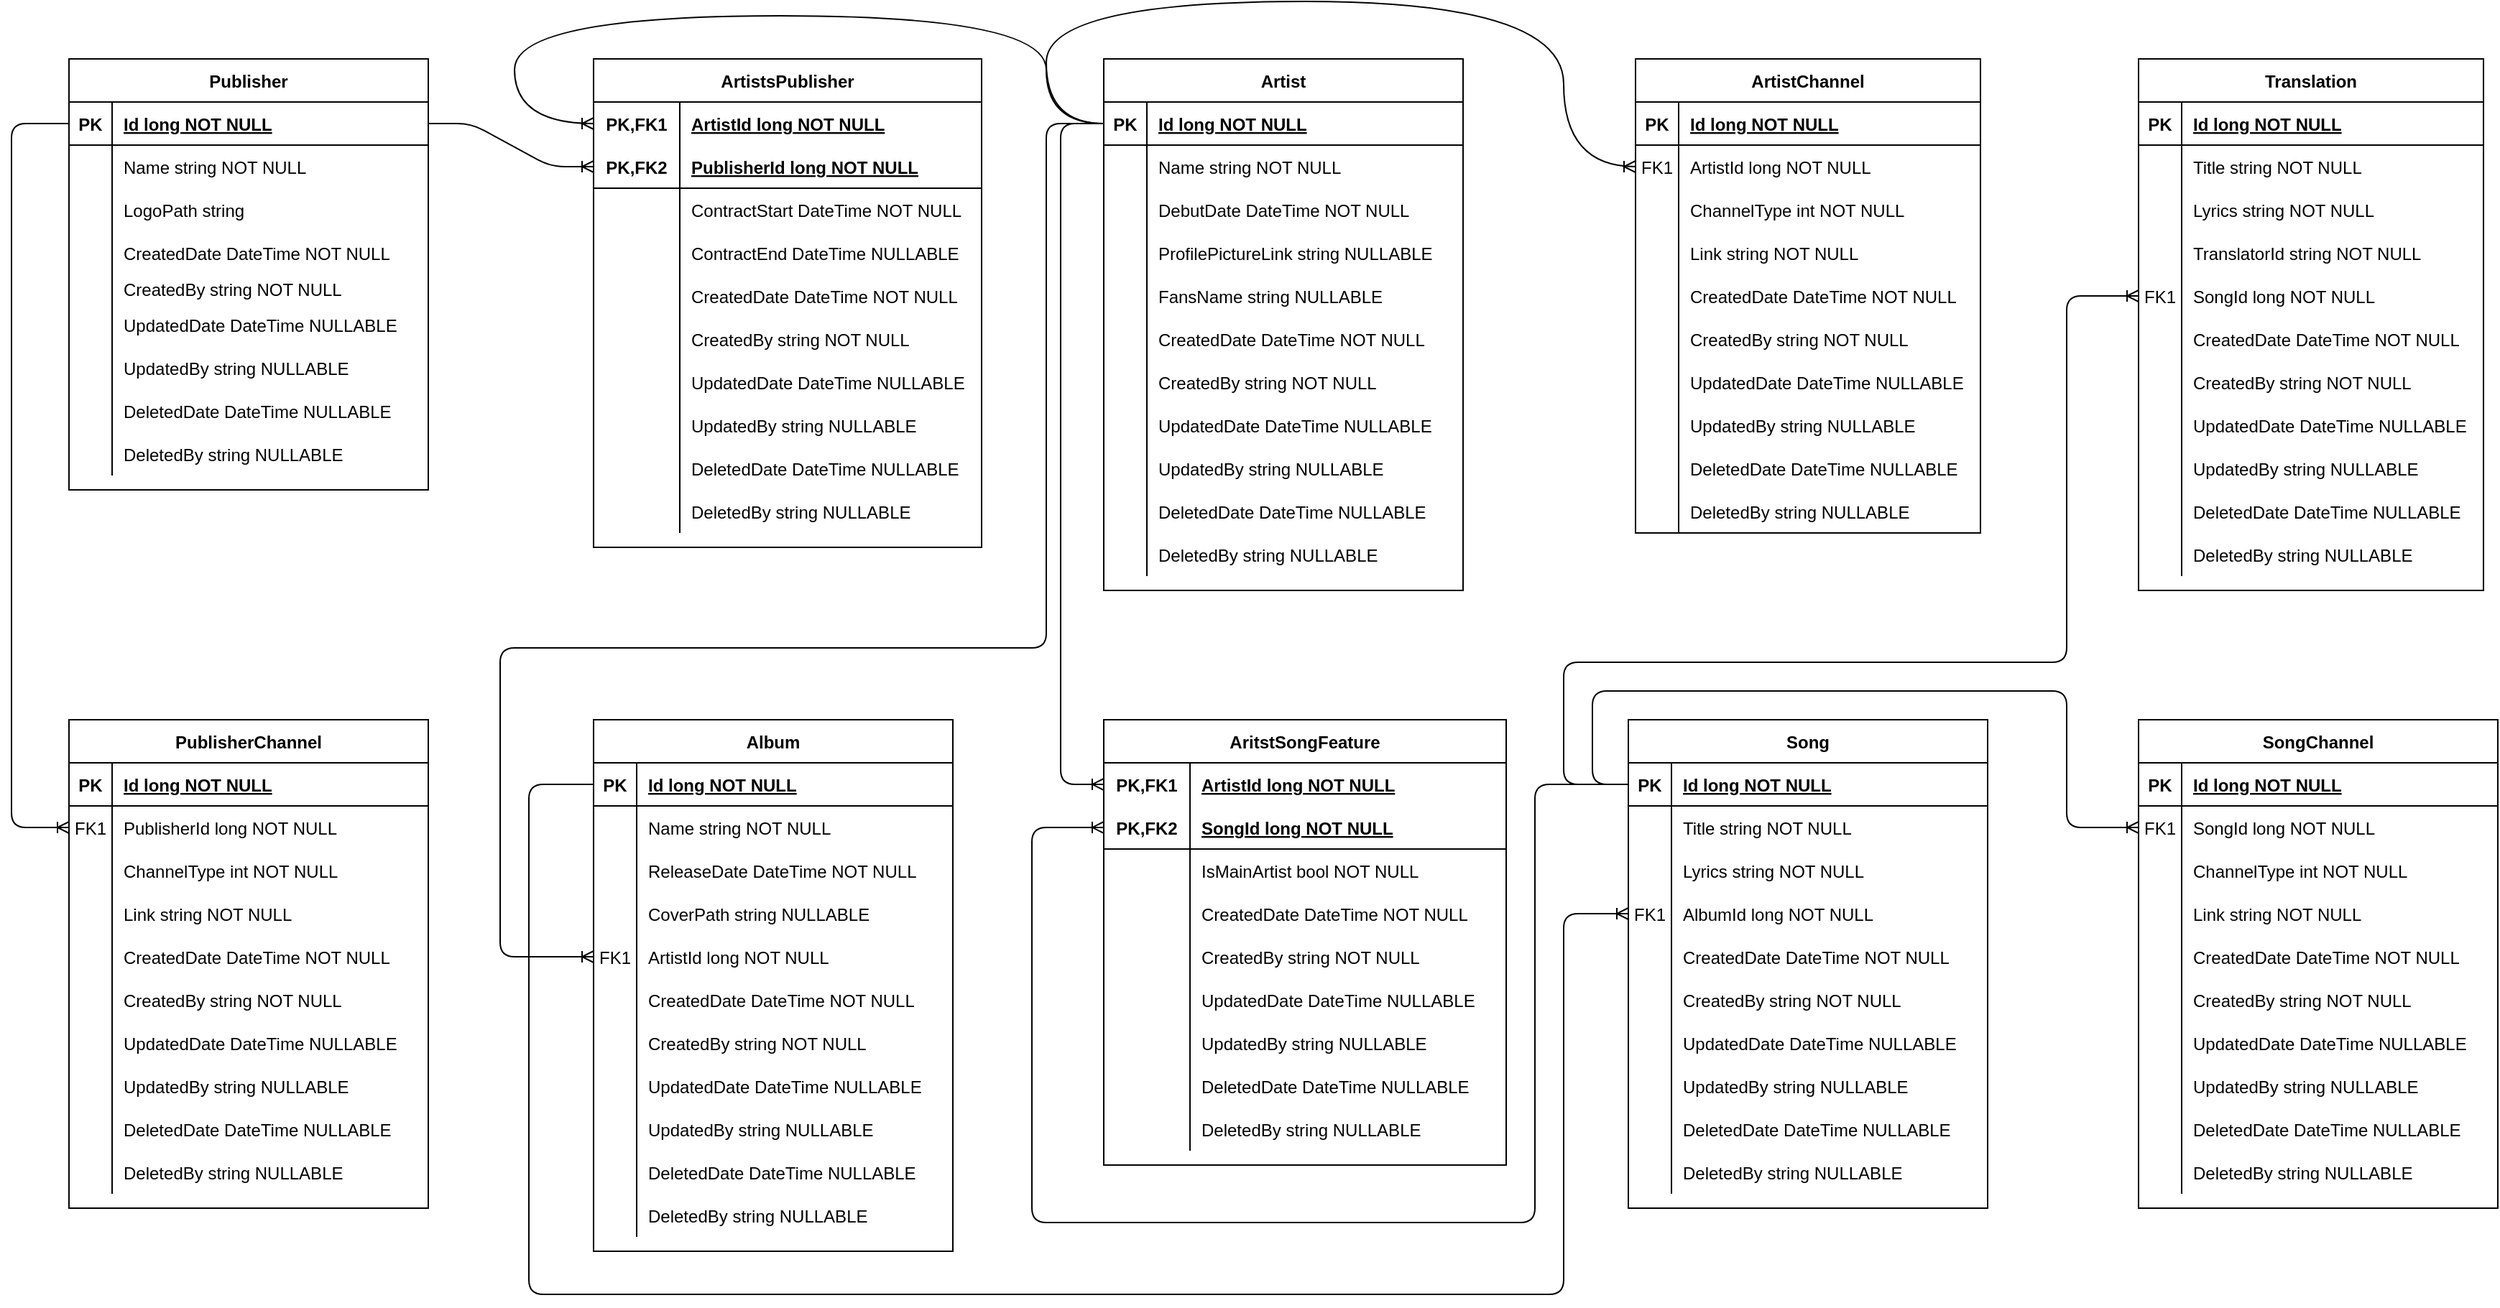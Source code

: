<mxfile version="15.2.7" type="device"><diagram id="R2lEEEUBdFMjLlhIrx00" name="Page-1"><mxGraphModel dx="4124" dy="1644" grid="1" gridSize="10" guides="1" tooltips="1" connect="1" arrows="1" fold="1" page="1" pageScale="1" pageWidth="850" pageHeight="1100" math="0" shadow="0" extFonts="Permanent Marker^https://fonts.googleapis.com/css?family=Permanent+Marker"><root><mxCell id="0"/><mxCell id="1" parent="0"/><mxCell id="C-vyLk0tnHw3VtMMgP7b-2" value="Artist" style="shape=table;startSize=30;container=1;collapsible=1;childLayout=tableLayout;fixedRows=1;rowLines=0;fontStyle=1;align=center;resizeLast=1;" parent="1" vertex="1"><mxGeometry x="770" y="40" width="250" height="370" as="geometry"/></mxCell><mxCell id="C-vyLk0tnHw3VtMMgP7b-3" value="" style="shape=partialRectangle;collapsible=0;dropTarget=0;pointerEvents=0;fillColor=none;points=[[0,0.5],[1,0.5]];portConstraint=eastwest;top=0;left=0;right=0;bottom=1;" parent="C-vyLk0tnHw3VtMMgP7b-2" vertex="1"><mxGeometry y="30" width="250" height="30" as="geometry"/></mxCell><mxCell id="C-vyLk0tnHw3VtMMgP7b-4" value="PK" style="shape=partialRectangle;overflow=hidden;connectable=0;fillColor=none;top=0;left=0;bottom=0;right=0;fontStyle=1;" parent="C-vyLk0tnHw3VtMMgP7b-3" vertex="1"><mxGeometry width="30" height="30" as="geometry"/></mxCell><mxCell id="C-vyLk0tnHw3VtMMgP7b-5" value="Id long NOT NULL" style="shape=partialRectangle;overflow=hidden;connectable=0;fillColor=none;top=0;left=0;bottom=0;right=0;align=left;spacingLeft=6;fontStyle=5;" parent="C-vyLk0tnHw3VtMMgP7b-3" vertex="1"><mxGeometry x="30" width="220" height="30" as="geometry"/></mxCell><mxCell id="C-vyLk0tnHw3VtMMgP7b-9" value="" style="shape=partialRectangle;collapsible=0;dropTarget=0;pointerEvents=0;fillColor=none;points=[[0,0.5],[1,0.5]];portConstraint=eastwest;top=0;left=0;right=0;bottom=0;" parent="C-vyLk0tnHw3VtMMgP7b-2" vertex="1"><mxGeometry y="60" width="250" height="30" as="geometry"/></mxCell><mxCell id="C-vyLk0tnHw3VtMMgP7b-10" value="" style="shape=partialRectangle;overflow=hidden;connectable=0;fillColor=none;top=0;left=0;bottom=0;right=0;" parent="C-vyLk0tnHw3VtMMgP7b-9" vertex="1"><mxGeometry width="30" height="30" as="geometry"/></mxCell><mxCell id="C-vyLk0tnHw3VtMMgP7b-11" value="Name string NOT NULL" style="shape=partialRectangle;overflow=hidden;connectable=0;fillColor=none;top=0;left=0;bottom=0;right=0;align=left;spacingLeft=6;" parent="C-vyLk0tnHw3VtMMgP7b-9" vertex="1"><mxGeometry x="30" width="220" height="30" as="geometry"/></mxCell><mxCell id="uD3oNvmzSxNZ84WSv9bF-37" value="" style="shape=partialRectangle;collapsible=0;dropTarget=0;pointerEvents=0;fillColor=none;top=0;left=0;bottom=0;right=0;points=[[0,0.5],[1,0.5]];portConstraint=eastwest;" parent="C-vyLk0tnHw3VtMMgP7b-2" vertex="1"><mxGeometry y="90" width="250" height="30" as="geometry"/></mxCell><mxCell id="uD3oNvmzSxNZ84WSv9bF-38" value="" style="shape=partialRectangle;connectable=0;fillColor=none;top=0;left=0;bottom=0;right=0;editable=1;overflow=hidden;" parent="uD3oNvmzSxNZ84WSv9bF-37" vertex="1"><mxGeometry width="30" height="30" as="geometry"/></mxCell><mxCell id="uD3oNvmzSxNZ84WSv9bF-39" value="DebutDate DateTime NOT NULL" style="shape=partialRectangle;connectable=0;fillColor=none;top=0;left=0;bottom=0;right=0;align=left;spacingLeft=6;overflow=hidden;" parent="uD3oNvmzSxNZ84WSv9bF-37" vertex="1"><mxGeometry x="30" width="220" height="30" as="geometry"/></mxCell><mxCell id="uD3oNvmzSxNZ84WSv9bF-41" value="" style="shape=partialRectangle;collapsible=0;dropTarget=0;pointerEvents=0;fillColor=none;top=0;left=0;bottom=0;right=0;points=[[0,0.5],[1,0.5]];portConstraint=eastwest;" parent="C-vyLk0tnHw3VtMMgP7b-2" vertex="1"><mxGeometry y="120" width="250" height="30" as="geometry"/></mxCell><mxCell id="uD3oNvmzSxNZ84WSv9bF-42" value="" style="shape=partialRectangle;connectable=0;fillColor=none;top=0;left=0;bottom=0;right=0;editable=1;overflow=hidden;" parent="uD3oNvmzSxNZ84WSv9bF-41" vertex="1"><mxGeometry width="30" height="30" as="geometry"/></mxCell><mxCell id="uD3oNvmzSxNZ84WSv9bF-43" value="ProfilePictureLink string NULLABLE" style="shape=partialRectangle;connectable=0;fillColor=none;top=0;left=0;bottom=0;right=0;align=left;spacingLeft=6;overflow=hidden;" parent="uD3oNvmzSxNZ84WSv9bF-41" vertex="1"><mxGeometry x="30" width="220" height="30" as="geometry"/></mxCell><mxCell id="uD3oNvmzSxNZ84WSv9bF-45" value="" style="shape=partialRectangle;collapsible=0;dropTarget=0;pointerEvents=0;fillColor=none;top=0;left=0;bottom=0;right=0;points=[[0,0.5],[1,0.5]];portConstraint=eastwest;" parent="C-vyLk0tnHw3VtMMgP7b-2" vertex="1"><mxGeometry y="150" width="250" height="30" as="geometry"/></mxCell><mxCell id="uD3oNvmzSxNZ84WSv9bF-46" value="" style="shape=partialRectangle;connectable=0;fillColor=none;top=0;left=0;bottom=0;right=0;editable=1;overflow=hidden;" parent="uD3oNvmzSxNZ84WSv9bF-45" vertex="1"><mxGeometry width="30" height="30" as="geometry"/></mxCell><mxCell id="uD3oNvmzSxNZ84WSv9bF-47" value="FansName string NULLABLE" style="shape=partialRectangle;connectable=0;fillColor=none;top=0;left=0;bottom=0;right=0;align=left;spacingLeft=6;overflow=hidden;" parent="uD3oNvmzSxNZ84WSv9bF-45" vertex="1"><mxGeometry x="30" width="220" height="30" as="geometry"/></mxCell><mxCell id="uD3oNvmzSxNZ84WSv9bF-144" style="shape=partialRectangle;collapsible=0;dropTarget=0;pointerEvents=0;fillColor=none;points=[[0,0.5],[1,0.5]];portConstraint=eastwest;top=0;left=0;right=0;bottom=0;" parent="C-vyLk0tnHw3VtMMgP7b-2" vertex="1"><mxGeometry y="180" width="250" height="30" as="geometry"/></mxCell><mxCell id="uD3oNvmzSxNZ84WSv9bF-145" style="shape=partialRectangle;overflow=hidden;connectable=0;fillColor=none;top=0;left=0;bottom=0;right=0;" parent="uD3oNvmzSxNZ84WSv9bF-144" vertex="1"><mxGeometry width="30" height="30" as="geometry"/></mxCell><mxCell id="uD3oNvmzSxNZ84WSv9bF-146" value="CreatedDate DateTime NOT NULL" style="shape=partialRectangle;overflow=hidden;connectable=0;fillColor=none;top=0;left=0;bottom=0;right=0;align=left;spacingLeft=6;" parent="uD3oNvmzSxNZ84WSv9bF-144" vertex="1"><mxGeometry x="30" width="220" height="30" as="geometry"/></mxCell><mxCell id="uD3oNvmzSxNZ84WSv9bF-147" style="shape=partialRectangle;collapsible=0;dropTarget=0;pointerEvents=0;fillColor=none;points=[[0,0.5],[1,0.5]];portConstraint=eastwest;top=0;left=0;right=0;bottom=0;" parent="C-vyLk0tnHw3VtMMgP7b-2" vertex="1"><mxGeometry y="210" width="250" height="30" as="geometry"/></mxCell><mxCell id="uD3oNvmzSxNZ84WSv9bF-148" style="shape=partialRectangle;overflow=hidden;connectable=0;fillColor=none;top=0;left=0;bottom=0;right=0;" parent="uD3oNvmzSxNZ84WSv9bF-147" vertex="1"><mxGeometry width="30" height="30" as="geometry"/></mxCell><mxCell id="uD3oNvmzSxNZ84WSv9bF-149" value="CreatedBy string NOT NULL" style="shape=partialRectangle;overflow=hidden;connectable=0;fillColor=none;top=0;left=0;bottom=0;right=0;align=left;spacingLeft=6;" parent="uD3oNvmzSxNZ84WSv9bF-147" vertex="1"><mxGeometry x="30" width="220" height="30" as="geometry"/></mxCell><mxCell id="uD3oNvmzSxNZ84WSv9bF-150" style="shape=partialRectangle;collapsible=0;dropTarget=0;pointerEvents=0;fillColor=none;points=[[0,0.5],[1,0.5]];portConstraint=eastwest;top=0;left=0;right=0;bottom=0;" parent="C-vyLk0tnHw3VtMMgP7b-2" vertex="1"><mxGeometry y="240" width="250" height="30" as="geometry"/></mxCell><mxCell id="uD3oNvmzSxNZ84WSv9bF-151" style="shape=partialRectangle;overflow=hidden;connectable=0;fillColor=none;top=0;left=0;bottom=0;right=0;" parent="uD3oNvmzSxNZ84WSv9bF-150" vertex="1"><mxGeometry width="30" height="30" as="geometry"/></mxCell><mxCell id="uD3oNvmzSxNZ84WSv9bF-152" value="UpdatedDate DateTime NULLABLE" style="shape=partialRectangle;overflow=hidden;connectable=0;fillColor=none;top=0;left=0;bottom=0;right=0;align=left;spacingLeft=6;" parent="uD3oNvmzSxNZ84WSv9bF-150" vertex="1"><mxGeometry x="30" width="220" height="30" as="geometry"/></mxCell><mxCell id="uD3oNvmzSxNZ84WSv9bF-153" style="shape=partialRectangle;collapsible=0;dropTarget=0;pointerEvents=0;fillColor=none;points=[[0,0.5],[1,0.5]];portConstraint=eastwest;top=0;left=0;right=0;bottom=0;" parent="C-vyLk0tnHw3VtMMgP7b-2" vertex="1"><mxGeometry y="270" width="250" height="30" as="geometry"/></mxCell><mxCell id="uD3oNvmzSxNZ84WSv9bF-154" style="shape=partialRectangle;overflow=hidden;connectable=0;fillColor=none;top=0;left=0;bottom=0;right=0;" parent="uD3oNvmzSxNZ84WSv9bF-153" vertex="1"><mxGeometry width="30" height="30" as="geometry"/></mxCell><mxCell id="uD3oNvmzSxNZ84WSv9bF-155" value="UpdatedBy string NULLABLE" style="shape=partialRectangle;overflow=hidden;connectable=0;fillColor=none;top=0;left=0;bottom=0;right=0;align=left;spacingLeft=6;" parent="uD3oNvmzSxNZ84WSv9bF-153" vertex="1"><mxGeometry x="30" width="220" height="30" as="geometry"/></mxCell><mxCell id="uD3oNvmzSxNZ84WSv9bF-156" style="shape=partialRectangle;collapsible=0;dropTarget=0;pointerEvents=0;fillColor=none;points=[[0,0.5],[1,0.5]];portConstraint=eastwest;top=0;left=0;right=0;bottom=0;" parent="C-vyLk0tnHw3VtMMgP7b-2" vertex="1"><mxGeometry y="300" width="250" height="30" as="geometry"/></mxCell><mxCell id="uD3oNvmzSxNZ84WSv9bF-157" style="shape=partialRectangle;overflow=hidden;connectable=0;fillColor=none;top=0;left=0;bottom=0;right=0;" parent="uD3oNvmzSxNZ84WSv9bF-156" vertex="1"><mxGeometry width="30" height="30" as="geometry"/></mxCell><mxCell id="uD3oNvmzSxNZ84WSv9bF-158" value="DeletedDate DateTime NULLABLE" style="shape=partialRectangle;overflow=hidden;connectable=0;fillColor=none;top=0;left=0;bottom=0;right=0;align=left;spacingLeft=6;" parent="uD3oNvmzSxNZ84WSv9bF-156" vertex="1"><mxGeometry x="30" width="220" height="30" as="geometry"/></mxCell><mxCell id="uD3oNvmzSxNZ84WSv9bF-159" style="shape=partialRectangle;collapsible=0;dropTarget=0;pointerEvents=0;fillColor=none;points=[[0,0.5],[1,0.5]];portConstraint=eastwest;top=0;left=0;right=0;bottom=0;" parent="C-vyLk0tnHw3VtMMgP7b-2" vertex="1"><mxGeometry y="330" width="250" height="30" as="geometry"/></mxCell><mxCell id="uD3oNvmzSxNZ84WSv9bF-160" style="shape=partialRectangle;overflow=hidden;connectable=0;fillColor=none;top=0;left=0;bottom=0;right=0;" parent="uD3oNvmzSxNZ84WSv9bF-159" vertex="1"><mxGeometry width="30" height="30" as="geometry"/></mxCell><mxCell id="uD3oNvmzSxNZ84WSv9bF-161" value="DeletedBy string NULLABLE" style="shape=partialRectangle;overflow=hidden;connectable=0;fillColor=none;top=0;left=0;bottom=0;right=0;align=left;spacingLeft=6;" parent="uD3oNvmzSxNZ84WSv9bF-159" vertex="1"><mxGeometry x="30" width="220" height="30" as="geometry"/></mxCell><mxCell id="C-vyLk0tnHw3VtMMgP7b-13" value="Album" style="shape=table;startSize=30;container=1;collapsible=1;childLayout=tableLayout;fixedRows=1;rowLines=0;fontStyle=1;align=center;resizeLast=1;" parent="1" vertex="1"><mxGeometry x="415" y="500" width="250" height="370" as="geometry"><mxRectangle x="450" y="280" width="90" height="30" as="alternateBounds"/></mxGeometry></mxCell><mxCell id="C-vyLk0tnHw3VtMMgP7b-14" value="" style="shape=partialRectangle;collapsible=0;dropTarget=0;pointerEvents=0;fillColor=none;points=[[0,0.5],[1,0.5]];portConstraint=eastwest;top=0;left=0;right=0;bottom=1;" parent="C-vyLk0tnHw3VtMMgP7b-13" vertex="1"><mxGeometry y="30" width="250" height="30" as="geometry"/></mxCell><mxCell id="C-vyLk0tnHw3VtMMgP7b-15" value="PK" style="shape=partialRectangle;overflow=hidden;connectable=0;fillColor=none;top=0;left=0;bottom=0;right=0;fontStyle=1;" parent="C-vyLk0tnHw3VtMMgP7b-14" vertex="1"><mxGeometry width="30" height="30" as="geometry"/></mxCell><mxCell id="C-vyLk0tnHw3VtMMgP7b-16" value="Id long NOT NULL" style="shape=partialRectangle;overflow=hidden;connectable=0;fillColor=none;top=0;left=0;bottom=0;right=0;align=left;spacingLeft=6;fontStyle=5;" parent="C-vyLk0tnHw3VtMMgP7b-14" vertex="1"><mxGeometry x="30" width="220" height="30" as="geometry"/></mxCell><mxCell id="C-vyLk0tnHw3VtMMgP7b-20" value="" style="shape=partialRectangle;collapsible=0;dropTarget=0;pointerEvents=0;fillColor=none;points=[[0,0.5],[1,0.5]];portConstraint=eastwest;top=0;left=0;right=0;bottom=0;" parent="C-vyLk0tnHw3VtMMgP7b-13" vertex="1"><mxGeometry y="60" width="250" height="30" as="geometry"/></mxCell><mxCell id="C-vyLk0tnHw3VtMMgP7b-21" value="" style="shape=partialRectangle;overflow=hidden;connectable=0;fillColor=none;top=0;left=0;bottom=0;right=0;" parent="C-vyLk0tnHw3VtMMgP7b-20" vertex="1"><mxGeometry width="30" height="30" as="geometry"/></mxCell><mxCell id="C-vyLk0tnHw3VtMMgP7b-22" value="Name string NOT NULL" style="shape=partialRectangle;overflow=hidden;connectable=0;fillColor=none;top=0;left=0;bottom=0;right=0;align=left;spacingLeft=6;" parent="C-vyLk0tnHw3VtMMgP7b-20" vertex="1"><mxGeometry x="30" width="220" height="30" as="geometry"/></mxCell><mxCell id="uD3oNvmzSxNZ84WSv9bF-186" style="shape=partialRectangle;collapsible=0;dropTarget=0;pointerEvents=0;fillColor=none;points=[[0,0.5],[1,0.5]];portConstraint=eastwest;top=0;left=0;right=0;bottom=0;" parent="C-vyLk0tnHw3VtMMgP7b-13" vertex="1"><mxGeometry y="90" width="250" height="30" as="geometry"/></mxCell><mxCell id="uD3oNvmzSxNZ84WSv9bF-187" style="shape=partialRectangle;overflow=hidden;connectable=0;fillColor=none;top=0;left=0;bottom=0;right=0;" parent="uD3oNvmzSxNZ84WSv9bF-186" vertex="1"><mxGeometry width="30" height="30" as="geometry"/></mxCell><mxCell id="uD3oNvmzSxNZ84WSv9bF-188" value="ReleaseDate DateTime NOT NULL" style="shape=partialRectangle;overflow=hidden;connectable=0;fillColor=none;top=0;left=0;bottom=0;right=0;align=left;spacingLeft=6;" parent="uD3oNvmzSxNZ84WSv9bF-186" vertex="1"><mxGeometry x="30" width="220" height="30" as="geometry"/></mxCell><mxCell id="uD3oNvmzSxNZ84WSv9bF-189" style="shape=partialRectangle;collapsible=0;dropTarget=0;pointerEvents=0;fillColor=none;points=[[0,0.5],[1,0.5]];portConstraint=eastwest;top=0;left=0;right=0;bottom=0;" parent="C-vyLk0tnHw3VtMMgP7b-13" vertex="1"><mxGeometry y="120" width="250" height="30" as="geometry"/></mxCell><mxCell id="uD3oNvmzSxNZ84WSv9bF-190" style="shape=partialRectangle;overflow=hidden;connectable=0;fillColor=none;top=0;left=0;bottom=0;right=0;" parent="uD3oNvmzSxNZ84WSv9bF-189" vertex="1"><mxGeometry width="30" height="30" as="geometry"/></mxCell><mxCell id="uD3oNvmzSxNZ84WSv9bF-191" value="CoverPath string NULLABLE" style="shape=partialRectangle;overflow=hidden;connectable=0;fillColor=none;top=0;left=0;bottom=0;right=0;align=left;spacingLeft=6;" parent="uD3oNvmzSxNZ84WSv9bF-189" vertex="1"><mxGeometry x="30" width="220" height="30" as="geometry"/></mxCell><mxCell id="C-vyLk0tnHw3VtMMgP7b-17" value="" style="shape=partialRectangle;collapsible=0;dropTarget=0;pointerEvents=0;fillColor=none;points=[[0,0.5],[1,0.5]];portConstraint=eastwest;top=0;left=0;right=0;bottom=0;" parent="C-vyLk0tnHw3VtMMgP7b-13" vertex="1"><mxGeometry y="150" width="250" height="30" as="geometry"/></mxCell><mxCell id="C-vyLk0tnHw3VtMMgP7b-18" value="FK1" style="shape=partialRectangle;overflow=hidden;connectable=0;fillColor=none;top=0;left=0;bottom=0;right=0;" parent="C-vyLk0tnHw3VtMMgP7b-17" vertex="1"><mxGeometry width="30" height="30" as="geometry"/></mxCell><mxCell id="C-vyLk0tnHw3VtMMgP7b-19" value="ArtistId long NOT NULL" style="shape=partialRectangle;overflow=hidden;connectable=0;fillColor=none;top=0;left=0;bottom=0;right=0;align=left;spacingLeft=6;" parent="C-vyLk0tnHw3VtMMgP7b-17" vertex="1"><mxGeometry x="30" width="220" height="30" as="geometry"/></mxCell><mxCell id="uD3oNvmzSxNZ84WSv9bF-195" style="shape=partialRectangle;collapsible=0;dropTarget=0;pointerEvents=0;fillColor=none;points=[[0,0.5],[1,0.5]];portConstraint=eastwest;top=0;left=0;right=0;bottom=0;" parent="C-vyLk0tnHw3VtMMgP7b-13" vertex="1"><mxGeometry y="180" width="250" height="30" as="geometry"/></mxCell><mxCell id="uD3oNvmzSxNZ84WSv9bF-196" style="shape=partialRectangle;overflow=hidden;connectable=0;fillColor=none;top=0;left=0;bottom=0;right=0;" parent="uD3oNvmzSxNZ84WSv9bF-195" vertex="1"><mxGeometry width="30" height="30" as="geometry"/></mxCell><mxCell id="uD3oNvmzSxNZ84WSv9bF-197" value="CreatedDate DateTime NOT NULL" style="shape=partialRectangle;overflow=hidden;connectable=0;fillColor=none;top=0;left=0;bottom=0;right=0;align=left;spacingLeft=6;" parent="uD3oNvmzSxNZ84WSv9bF-195" vertex="1"><mxGeometry x="30" width="220" height="30" as="geometry"/></mxCell><mxCell id="uD3oNvmzSxNZ84WSv9bF-198" style="shape=partialRectangle;collapsible=0;dropTarget=0;pointerEvents=0;fillColor=none;points=[[0,0.5],[1,0.5]];portConstraint=eastwest;top=0;left=0;right=0;bottom=0;" parent="C-vyLk0tnHw3VtMMgP7b-13" vertex="1"><mxGeometry y="210" width="250" height="30" as="geometry"/></mxCell><mxCell id="uD3oNvmzSxNZ84WSv9bF-199" style="shape=partialRectangle;overflow=hidden;connectable=0;fillColor=none;top=0;left=0;bottom=0;right=0;" parent="uD3oNvmzSxNZ84WSv9bF-198" vertex="1"><mxGeometry width="30" height="30" as="geometry"/></mxCell><mxCell id="uD3oNvmzSxNZ84WSv9bF-200" value="CreatedBy string NOT NULL" style="shape=partialRectangle;overflow=hidden;connectable=0;fillColor=none;top=0;left=0;bottom=0;right=0;align=left;spacingLeft=6;" parent="uD3oNvmzSxNZ84WSv9bF-198" vertex="1"><mxGeometry x="30" width="220" height="30" as="geometry"/></mxCell><mxCell id="uD3oNvmzSxNZ84WSv9bF-201" style="shape=partialRectangle;collapsible=0;dropTarget=0;pointerEvents=0;fillColor=none;points=[[0,0.5],[1,0.5]];portConstraint=eastwest;top=0;left=0;right=0;bottom=0;" parent="C-vyLk0tnHw3VtMMgP7b-13" vertex="1"><mxGeometry y="240" width="250" height="30" as="geometry"/></mxCell><mxCell id="uD3oNvmzSxNZ84WSv9bF-202" style="shape=partialRectangle;overflow=hidden;connectable=0;fillColor=none;top=0;left=0;bottom=0;right=0;" parent="uD3oNvmzSxNZ84WSv9bF-201" vertex="1"><mxGeometry width="30" height="30" as="geometry"/></mxCell><mxCell id="uD3oNvmzSxNZ84WSv9bF-203" value="UpdatedDate DateTime NULLABLE" style="shape=partialRectangle;overflow=hidden;connectable=0;fillColor=none;top=0;left=0;bottom=0;right=0;align=left;spacingLeft=6;" parent="uD3oNvmzSxNZ84WSv9bF-201" vertex="1"><mxGeometry x="30" width="220" height="30" as="geometry"/></mxCell><mxCell id="uD3oNvmzSxNZ84WSv9bF-204" style="shape=partialRectangle;collapsible=0;dropTarget=0;pointerEvents=0;fillColor=none;points=[[0,0.5],[1,0.5]];portConstraint=eastwest;top=0;left=0;right=0;bottom=0;" parent="C-vyLk0tnHw3VtMMgP7b-13" vertex="1"><mxGeometry y="270" width="250" height="30" as="geometry"/></mxCell><mxCell id="uD3oNvmzSxNZ84WSv9bF-205" style="shape=partialRectangle;overflow=hidden;connectable=0;fillColor=none;top=0;left=0;bottom=0;right=0;" parent="uD3oNvmzSxNZ84WSv9bF-204" vertex="1"><mxGeometry width="30" height="30" as="geometry"/></mxCell><mxCell id="uD3oNvmzSxNZ84WSv9bF-206" value="UpdatedBy string NULLABLE" style="shape=partialRectangle;overflow=hidden;connectable=0;fillColor=none;top=0;left=0;bottom=0;right=0;align=left;spacingLeft=6;" parent="uD3oNvmzSxNZ84WSv9bF-204" vertex="1"><mxGeometry x="30" width="220" height="30" as="geometry"/></mxCell><mxCell id="uD3oNvmzSxNZ84WSv9bF-207" style="shape=partialRectangle;collapsible=0;dropTarget=0;pointerEvents=0;fillColor=none;points=[[0,0.5],[1,0.5]];portConstraint=eastwest;top=0;left=0;right=0;bottom=0;" parent="C-vyLk0tnHw3VtMMgP7b-13" vertex="1"><mxGeometry y="300" width="250" height="30" as="geometry"/></mxCell><mxCell id="uD3oNvmzSxNZ84WSv9bF-208" style="shape=partialRectangle;overflow=hidden;connectable=0;fillColor=none;top=0;left=0;bottom=0;right=0;" parent="uD3oNvmzSxNZ84WSv9bF-207" vertex="1"><mxGeometry width="30" height="30" as="geometry"/></mxCell><mxCell id="uD3oNvmzSxNZ84WSv9bF-209" value="DeletedDate DateTime NULLABLE" style="shape=partialRectangle;overflow=hidden;connectable=0;fillColor=none;top=0;left=0;bottom=0;right=0;align=left;spacingLeft=6;" parent="uD3oNvmzSxNZ84WSv9bF-207" vertex="1"><mxGeometry x="30" width="220" height="30" as="geometry"/></mxCell><mxCell id="uD3oNvmzSxNZ84WSv9bF-210" style="shape=partialRectangle;collapsible=0;dropTarget=0;pointerEvents=0;fillColor=none;points=[[0,0.5],[1,0.5]];portConstraint=eastwest;top=0;left=0;right=0;bottom=0;" parent="C-vyLk0tnHw3VtMMgP7b-13" vertex="1"><mxGeometry y="330" width="250" height="30" as="geometry"/></mxCell><mxCell id="uD3oNvmzSxNZ84WSv9bF-211" style="shape=partialRectangle;overflow=hidden;connectable=0;fillColor=none;top=0;left=0;bottom=0;right=0;" parent="uD3oNvmzSxNZ84WSv9bF-210" vertex="1"><mxGeometry width="30" height="30" as="geometry"/></mxCell><mxCell id="uD3oNvmzSxNZ84WSv9bF-212" value="DeletedBy string NULLABLE" style="shape=partialRectangle;overflow=hidden;connectable=0;fillColor=none;top=0;left=0;bottom=0;right=0;align=left;spacingLeft=6;" parent="uD3oNvmzSxNZ84WSv9bF-210" vertex="1"><mxGeometry x="30" width="220" height="30" as="geometry"/></mxCell><mxCell id="C-vyLk0tnHw3VtMMgP7b-23" value="Song" style="shape=table;startSize=30;container=1;collapsible=1;childLayout=tableLayout;fixedRows=1;rowLines=0;fontStyle=1;align=center;resizeLast=1;" parent="1" vertex="1"><mxGeometry x="1135" y="500" width="250" height="340" as="geometry"/></mxCell><mxCell id="C-vyLk0tnHw3VtMMgP7b-24" value="" style="shape=partialRectangle;collapsible=0;dropTarget=0;pointerEvents=0;fillColor=none;points=[[0,0.5],[1,0.5]];portConstraint=eastwest;top=0;left=0;right=0;bottom=1;" parent="C-vyLk0tnHw3VtMMgP7b-23" vertex="1"><mxGeometry y="30" width="250" height="30" as="geometry"/></mxCell><mxCell id="C-vyLk0tnHw3VtMMgP7b-25" value="PK" style="shape=partialRectangle;overflow=hidden;connectable=0;fillColor=none;top=0;left=0;bottom=0;right=0;fontStyle=1;" parent="C-vyLk0tnHw3VtMMgP7b-24" vertex="1"><mxGeometry width="30" height="30" as="geometry"/></mxCell><mxCell id="C-vyLk0tnHw3VtMMgP7b-26" value="Id long NOT NULL" style="shape=partialRectangle;overflow=hidden;connectable=0;fillColor=none;top=0;left=0;bottom=0;right=0;align=left;spacingLeft=6;fontStyle=5;" parent="C-vyLk0tnHw3VtMMgP7b-24" vertex="1"><mxGeometry x="30" width="220" height="30" as="geometry"/></mxCell><mxCell id="C-vyLk0tnHw3VtMMgP7b-27" value="" style="shape=partialRectangle;collapsible=0;dropTarget=0;pointerEvents=0;fillColor=none;points=[[0,0.5],[1,0.5]];portConstraint=eastwest;top=0;left=0;right=0;bottom=0;" parent="C-vyLk0tnHw3VtMMgP7b-23" vertex="1"><mxGeometry y="60" width="250" height="30" as="geometry"/></mxCell><mxCell id="C-vyLk0tnHw3VtMMgP7b-28" value="" style="shape=partialRectangle;overflow=hidden;connectable=0;fillColor=none;top=0;left=0;bottom=0;right=0;" parent="C-vyLk0tnHw3VtMMgP7b-27" vertex="1"><mxGeometry width="30" height="30" as="geometry"/></mxCell><mxCell id="C-vyLk0tnHw3VtMMgP7b-29" value="Title string NOT NULL" style="shape=partialRectangle;overflow=hidden;connectable=0;fillColor=none;top=0;left=0;bottom=0;right=0;align=left;spacingLeft=6;" parent="C-vyLk0tnHw3VtMMgP7b-27" vertex="1"><mxGeometry x="30" width="220" height="30" as="geometry"/></mxCell><mxCell id="uD3oNvmzSxNZ84WSv9bF-213" style="shape=partialRectangle;collapsible=0;dropTarget=0;pointerEvents=0;fillColor=none;points=[[0,0.5],[1,0.5]];portConstraint=eastwest;top=0;left=0;right=0;bottom=0;" parent="C-vyLk0tnHw3VtMMgP7b-23" vertex="1"><mxGeometry y="90" width="250" height="30" as="geometry"/></mxCell><mxCell id="uD3oNvmzSxNZ84WSv9bF-214" style="shape=partialRectangle;overflow=hidden;connectable=0;fillColor=none;top=0;left=0;bottom=0;right=0;" parent="uD3oNvmzSxNZ84WSv9bF-213" vertex="1"><mxGeometry width="30" height="30" as="geometry"/></mxCell><mxCell id="uD3oNvmzSxNZ84WSv9bF-215" value="Lyrics string NOT NULL" style="shape=partialRectangle;overflow=hidden;connectable=0;fillColor=none;top=0;left=0;bottom=0;right=0;align=left;spacingLeft=6;" parent="uD3oNvmzSxNZ84WSv9bF-213" vertex="1"><mxGeometry x="30" width="220" height="30" as="geometry"/></mxCell><mxCell id="uD3oNvmzSxNZ84WSv9bF-216" style="shape=partialRectangle;collapsible=0;dropTarget=0;pointerEvents=0;fillColor=none;points=[[0,0.5],[1,0.5]];portConstraint=eastwest;top=0;left=0;right=0;bottom=0;" parent="C-vyLk0tnHw3VtMMgP7b-23" vertex="1"><mxGeometry y="120" width="250" height="30" as="geometry"/></mxCell><mxCell id="uD3oNvmzSxNZ84WSv9bF-217" value="FK1" style="shape=partialRectangle;overflow=hidden;connectable=0;fillColor=none;top=0;left=0;bottom=0;right=0;" parent="uD3oNvmzSxNZ84WSv9bF-216" vertex="1"><mxGeometry width="30" height="30" as="geometry"/></mxCell><mxCell id="uD3oNvmzSxNZ84WSv9bF-218" value="AlbumId long NOT NULL" style="shape=partialRectangle;overflow=hidden;connectable=0;fillColor=none;top=0;left=0;bottom=0;right=0;align=left;spacingLeft=6;" parent="uD3oNvmzSxNZ84WSv9bF-216" vertex="1"><mxGeometry x="30" width="220" height="30" as="geometry"/></mxCell><mxCell id="uD3oNvmzSxNZ84WSv9bF-219" style="shape=partialRectangle;collapsible=0;dropTarget=0;pointerEvents=0;fillColor=none;points=[[0,0.5],[1,0.5]];portConstraint=eastwest;top=0;left=0;right=0;bottom=0;" parent="C-vyLk0tnHw3VtMMgP7b-23" vertex="1"><mxGeometry y="150" width="250" height="30" as="geometry"/></mxCell><mxCell id="uD3oNvmzSxNZ84WSv9bF-220" style="shape=partialRectangle;overflow=hidden;connectable=0;fillColor=none;top=0;left=0;bottom=0;right=0;" parent="uD3oNvmzSxNZ84WSv9bF-219" vertex="1"><mxGeometry width="30" height="30" as="geometry"/></mxCell><mxCell id="uD3oNvmzSxNZ84WSv9bF-221" value="CreatedDate DateTime NOT NULL" style="shape=partialRectangle;overflow=hidden;connectable=0;fillColor=none;top=0;left=0;bottom=0;right=0;align=left;spacingLeft=6;" parent="uD3oNvmzSxNZ84WSv9bF-219" vertex="1"><mxGeometry x="30" width="220" height="30" as="geometry"/></mxCell><mxCell id="uD3oNvmzSxNZ84WSv9bF-222" style="shape=partialRectangle;collapsible=0;dropTarget=0;pointerEvents=0;fillColor=none;points=[[0,0.5],[1,0.5]];portConstraint=eastwest;top=0;left=0;right=0;bottom=0;" parent="C-vyLk0tnHw3VtMMgP7b-23" vertex="1"><mxGeometry y="180" width="250" height="30" as="geometry"/></mxCell><mxCell id="uD3oNvmzSxNZ84WSv9bF-223" style="shape=partialRectangle;overflow=hidden;connectable=0;fillColor=none;top=0;left=0;bottom=0;right=0;" parent="uD3oNvmzSxNZ84WSv9bF-222" vertex="1"><mxGeometry width="30" height="30" as="geometry"/></mxCell><mxCell id="uD3oNvmzSxNZ84WSv9bF-224" value="CreatedBy string NOT NULL" style="shape=partialRectangle;overflow=hidden;connectable=0;fillColor=none;top=0;left=0;bottom=0;right=0;align=left;spacingLeft=6;" parent="uD3oNvmzSxNZ84WSv9bF-222" vertex="1"><mxGeometry x="30" width="220" height="30" as="geometry"/></mxCell><mxCell id="uD3oNvmzSxNZ84WSv9bF-225" style="shape=partialRectangle;collapsible=0;dropTarget=0;pointerEvents=0;fillColor=none;points=[[0,0.5],[1,0.5]];portConstraint=eastwest;top=0;left=0;right=0;bottom=0;" parent="C-vyLk0tnHw3VtMMgP7b-23" vertex="1"><mxGeometry y="210" width="250" height="30" as="geometry"/></mxCell><mxCell id="uD3oNvmzSxNZ84WSv9bF-226" style="shape=partialRectangle;overflow=hidden;connectable=0;fillColor=none;top=0;left=0;bottom=0;right=0;" parent="uD3oNvmzSxNZ84WSv9bF-225" vertex="1"><mxGeometry width="30" height="30" as="geometry"/></mxCell><mxCell id="uD3oNvmzSxNZ84WSv9bF-227" value="UpdatedDate DateTime NULLABLE" style="shape=partialRectangle;overflow=hidden;connectable=0;fillColor=none;top=0;left=0;bottom=0;right=0;align=left;spacingLeft=6;" parent="uD3oNvmzSxNZ84WSv9bF-225" vertex="1"><mxGeometry x="30" width="220" height="30" as="geometry"/></mxCell><mxCell id="uD3oNvmzSxNZ84WSv9bF-228" style="shape=partialRectangle;collapsible=0;dropTarget=0;pointerEvents=0;fillColor=none;points=[[0,0.5],[1,0.5]];portConstraint=eastwest;top=0;left=0;right=0;bottom=0;" parent="C-vyLk0tnHw3VtMMgP7b-23" vertex="1"><mxGeometry y="240" width="250" height="30" as="geometry"/></mxCell><mxCell id="uD3oNvmzSxNZ84WSv9bF-229" style="shape=partialRectangle;overflow=hidden;connectable=0;fillColor=none;top=0;left=0;bottom=0;right=0;" parent="uD3oNvmzSxNZ84WSv9bF-228" vertex="1"><mxGeometry width="30" height="30" as="geometry"/></mxCell><mxCell id="uD3oNvmzSxNZ84WSv9bF-230" value="UpdatedBy string NULLABLE" style="shape=partialRectangle;overflow=hidden;connectable=0;fillColor=none;top=0;left=0;bottom=0;right=0;align=left;spacingLeft=6;" parent="uD3oNvmzSxNZ84WSv9bF-228" vertex="1"><mxGeometry x="30" width="220" height="30" as="geometry"/></mxCell><mxCell id="uD3oNvmzSxNZ84WSv9bF-231" style="shape=partialRectangle;collapsible=0;dropTarget=0;pointerEvents=0;fillColor=none;points=[[0,0.5],[1,0.5]];portConstraint=eastwest;top=0;left=0;right=0;bottom=0;" parent="C-vyLk0tnHw3VtMMgP7b-23" vertex="1"><mxGeometry y="270" width="250" height="30" as="geometry"/></mxCell><mxCell id="uD3oNvmzSxNZ84WSv9bF-232" style="shape=partialRectangle;overflow=hidden;connectable=0;fillColor=none;top=0;left=0;bottom=0;right=0;" parent="uD3oNvmzSxNZ84WSv9bF-231" vertex="1"><mxGeometry width="30" height="30" as="geometry"/></mxCell><mxCell id="uD3oNvmzSxNZ84WSv9bF-233" value="DeletedDate DateTime NULLABLE" style="shape=partialRectangle;overflow=hidden;connectable=0;fillColor=none;top=0;left=0;bottom=0;right=0;align=left;spacingLeft=6;" parent="uD3oNvmzSxNZ84WSv9bF-231" vertex="1"><mxGeometry x="30" width="220" height="30" as="geometry"/></mxCell><mxCell id="uD3oNvmzSxNZ84WSv9bF-234" style="shape=partialRectangle;collapsible=0;dropTarget=0;pointerEvents=0;fillColor=none;points=[[0,0.5],[1,0.5]];portConstraint=eastwest;top=0;left=0;right=0;bottom=0;" parent="C-vyLk0tnHw3VtMMgP7b-23" vertex="1"><mxGeometry y="300" width="250" height="30" as="geometry"/></mxCell><mxCell id="uD3oNvmzSxNZ84WSv9bF-235" style="shape=partialRectangle;overflow=hidden;connectable=0;fillColor=none;top=0;left=0;bottom=0;right=0;" parent="uD3oNvmzSxNZ84WSv9bF-234" vertex="1"><mxGeometry width="30" height="30" as="geometry"/></mxCell><mxCell id="uD3oNvmzSxNZ84WSv9bF-236" value="DeletedBy string NULLABLE" style="shape=partialRectangle;overflow=hidden;connectable=0;fillColor=none;top=0;left=0;bottom=0;right=0;align=left;spacingLeft=6;" parent="uD3oNvmzSxNZ84WSv9bF-234" vertex="1"><mxGeometry x="30" width="220" height="30" as="geometry"/></mxCell><mxCell id="uD3oNvmzSxNZ84WSv9bF-2" value="Publisher" style="shape=table;startSize=30;container=1;collapsible=1;childLayout=tableLayout;fixedRows=1;rowLines=0;fontStyle=1;align=center;resizeLast=1;" parent="1" vertex="1"><mxGeometry x="50" y="40" width="250" height="300" as="geometry"/></mxCell><mxCell id="uD3oNvmzSxNZ84WSv9bF-3" value="" style="shape=partialRectangle;collapsible=0;dropTarget=0;pointerEvents=0;fillColor=none;top=0;left=0;bottom=1;right=0;points=[[0,0.5],[1,0.5]];portConstraint=eastwest;" parent="uD3oNvmzSxNZ84WSv9bF-2" vertex="1"><mxGeometry y="30" width="250" height="30" as="geometry"/></mxCell><mxCell id="uD3oNvmzSxNZ84WSv9bF-4" value="PK" style="shape=partialRectangle;connectable=0;fillColor=none;top=0;left=0;bottom=0;right=0;fontStyle=1;overflow=hidden;" parent="uD3oNvmzSxNZ84WSv9bF-3" vertex="1"><mxGeometry width="30" height="30" as="geometry"/></mxCell><mxCell id="uD3oNvmzSxNZ84WSv9bF-5" value="Id long NOT NULL" style="shape=partialRectangle;connectable=0;fillColor=none;top=0;left=0;bottom=0;right=0;align=left;spacingLeft=6;fontStyle=5;overflow=hidden;" parent="uD3oNvmzSxNZ84WSv9bF-3" vertex="1"><mxGeometry x="30" width="220" height="30" as="geometry"/></mxCell><mxCell id="uD3oNvmzSxNZ84WSv9bF-6" value="" style="shape=partialRectangle;collapsible=0;dropTarget=0;pointerEvents=0;fillColor=none;top=0;left=0;bottom=0;right=0;points=[[0,0.5],[1,0.5]];portConstraint=eastwest;" parent="uD3oNvmzSxNZ84WSv9bF-2" vertex="1"><mxGeometry y="60" width="250" height="30" as="geometry"/></mxCell><mxCell id="uD3oNvmzSxNZ84WSv9bF-7" value="" style="shape=partialRectangle;connectable=0;fillColor=none;top=0;left=0;bottom=0;right=0;editable=1;overflow=hidden;" parent="uD3oNvmzSxNZ84WSv9bF-6" vertex="1"><mxGeometry width="30" height="30" as="geometry"/></mxCell><mxCell id="uD3oNvmzSxNZ84WSv9bF-8" value="Name string NOT NULL" style="shape=partialRectangle;connectable=0;fillColor=none;top=0;left=0;bottom=0;right=0;align=left;spacingLeft=6;overflow=hidden;" parent="uD3oNvmzSxNZ84WSv9bF-6" vertex="1"><mxGeometry x="30" width="220" height="30" as="geometry"/></mxCell><mxCell id="uD3oNvmzSxNZ84WSv9bF-9" value="" style="shape=partialRectangle;collapsible=0;dropTarget=0;pointerEvents=0;fillColor=none;top=0;left=0;bottom=0;right=0;points=[[0,0.5],[1,0.5]];portConstraint=eastwest;" parent="uD3oNvmzSxNZ84WSv9bF-2" vertex="1"><mxGeometry y="90" width="250" height="30" as="geometry"/></mxCell><mxCell id="uD3oNvmzSxNZ84WSv9bF-10" value="" style="shape=partialRectangle;connectable=0;fillColor=none;top=0;left=0;bottom=0;right=0;editable=1;overflow=hidden;" parent="uD3oNvmzSxNZ84WSv9bF-9" vertex="1"><mxGeometry width="30" height="30" as="geometry"/></mxCell><mxCell id="uD3oNvmzSxNZ84WSv9bF-11" value="LogoPath string" style="shape=partialRectangle;connectable=0;fillColor=none;top=0;left=0;bottom=0;right=0;align=left;spacingLeft=6;overflow=hidden;" parent="uD3oNvmzSxNZ84WSv9bF-9" vertex="1"><mxGeometry x="30" width="220" height="30" as="geometry"/></mxCell><mxCell id="uD3oNvmzSxNZ84WSv9bF-12" value="" style="shape=partialRectangle;collapsible=0;dropTarget=0;pointerEvents=0;fillColor=none;top=0;left=0;bottom=0;right=0;points=[[0,0.5],[1,0.5]];portConstraint=eastwest;" parent="uD3oNvmzSxNZ84WSv9bF-2" vertex="1"><mxGeometry y="120" width="250" height="30" as="geometry"/></mxCell><mxCell id="uD3oNvmzSxNZ84WSv9bF-13" value="" style="shape=partialRectangle;connectable=0;fillColor=none;top=0;left=0;bottom=0;right=0;editable=1;overflow=hidden;" parent="uD3oNvmzSxNZ84WSv9bF-12" vertex="1"><mxGeometry width="30" height="30" as="geometry"/></mxCell><mxCell id="uD3oNvmzSxNZ84WSv9bF-14" value="CreatedDate DateTime NOT NULL" style="shape=partialRectangle;connectable=0;fillColor=none;top=0;left=0;bottom=0;right=0;align=left;spacingLeft=6;overflow=hidden;" parent="uD3oNvmzSxNZ84WSv9bF-12" vertex="1"><mxGeometry x="30" width="220" height="30" as="geometry"/></mxCell><mxCell id="uD3oNvmzSxNZ84WSv9bF-21" value="" style="shape=partialRectangle;collapsible=0;dropTarget=0;pointerEvents=0;fillColor=none;top=0;left=0;bottom=0;right=0;points=[[0,0.5],[1,0.5]];portConstraint=eastwest;" parent="uD3oNvmzSxNZ84WSv9bF-2" vertex="1"><mxGeometry y="150" width="250" height="20" as="geometry"/></mxCell><mxCell id="uD3oNvmzSxNZ84WSv9bF-22" value="" style="shape=partialRectangle;connectable=0;fillColor=none;top=0;left=0;bottom=0;right=0;editable=1;overflow=hidden;" parent="uD3oNvmzSxNZ84WSv9bF-21" vertex="1"><mxGeometry width="30" height="20" as="geometry"/></mxCell><mxCell id="uD3oNvmzSxNZ84WSv9bF-23" value="CreatedBy string NOT NULL" style="shape=partialRectangle;connectable=0;fillColor=none;top=0;left=0;bottom=0;right=0;align=left;spacingLeft=6;overflow=hidden;" parent="uD3oNvmzSxNZ84WSv9bF-21" vertex="1"><mxGeometry x="30" width="220" height="20" as="geometry"/></mxCell><mxCell id="uD3oNvmzSxNZ84WSv9bF-17" value="" style="shape=partialRectangle;collapsible=0;dropTarget=0;pointerEvents=0;fillColor=none;top=0;left=0;bottom=0;right=0;points=[[0,0.5],[1,0.5]];portConstraint=eastwest;" parent="uD3oNvmzSxNZ84WSv9bF-2" vertex="1"><mxGeometry y="170" width="250" height="30" as="geometry"/></mxCell><mxCell id="uD3oNvmzSxNZ84WSv9bF-18" value="" style="shape=partialRectangle;connectable=0;fillColor=none;top=0;left=0;bottom=0;right=0;editable=1;overflow=hidden;" parent="uD3oNvmzSxNZ84WSv9bF-17" vertex="1"><mxGeometry width="30" height="30" as="geometry"/></mxCell><mxCell id="uD3oNvmzSxNZ84WSv9bF-19" value="UpdatedDate DateTime NULLABLE" style="shape=partialRectangle;connectable=0;fillColor=none;top=0;left=0;bottom=0;right=0;align=left;spacingLeft=6;overflow=hidden;" parent="uD3oNvmzSxNZ84WSv9bF-17" vertex="1"><mxGeometry x="30" width="220" height="30" as="geometry"/></mxCell><mxCell id="uD3oNvmzSxNZ84WSv9bF-25" value="" style="shape=partialRectangle;collapsible=0;dropTarget=0;pointerEvents=0;fillColor=none;top=0;left=0;bottom=0;right=0;points=[[0,0.5],[1,0.5]];portConstraint=eastwest;" parent="uD3oNvmzSxNZ84WSv9bF-2" vertex="1"><mxGeometry y="200" width="250" height="30" as="geometry"/></mxCell><mxCell id="uD3oNvmzSxNZ84WSv9bF-26" value="" style="shape=partialRectangle;connectable=0;fillColor=none;top=0;left=0;bottom=0;right=0;editable=1;overflow=hidden;" parent="uD3oNvmzSxNZ84WSv9bF-25" vertex="1"><mxGeometry width="30" height="30" as="geometry"/></mxCell><mxCell id="uD3oNvmzSxNZ84WSv9bF-27" value="UpdatedBy string NULLABLE" style="shape=partialRectangle;connectable=0;fillColor=none;top=0;left=0;bottom=0;right=0;align=left;spacingLeft=6;overflow=hidden;" parent="uD3oNvmzSxNZ84WSv9bF-25" vertex="1"><mxGeometry x="30" width="220" height="30" as="geometry"/></mxCell><mxCell id="uD3oNvmzSxNZ84WSv9bF-29" value="" style="shape=partialRectangle;collapsible=0;dropTarget=0;pointerEvents=0;fillColor=none;top=0;left=0;bottom=0;right=0;points=[[0,0.5],[1,0.5]];portConstraint=eastwest;" parent="uD3oNvmzSxNZ84WSv9bF-2" vertex="1"><mxGeometry y="230" width="250" height="30" as="geometry"/></mxCell><mxCell id="uD3oNvmzSxNZ84WSv9bF-30" value="" style="shape=partialRectangle;connectable=0;fillColor=none;top=0;left=0;bottom=0;right=0;editable=1;overflow=hidden;" parent="uD3oNvmzSxNZ84WSv9bF-29" vertex="1"><mxGeometry width="30" height="30" as="geometry"/></mxCell><mxCell id="uD3oNvmzSxNZ84WSv9bF-31" value="DeletedDate DateTime NULLABLE" style="shape=partialRectangle;connectable=0;fillColor=none;top=0;left=0;bottom=0;right=0;align=left;spacingLeft=6;overflow=hidden;" parent="uD3oNvmzSxNZ84WSv9bF-29" vertex="1"><mxGeometry x="30" width="220" height="30" as="geometry"/></mxCell><mxCell id="uD3oNvmzSxNZ84WSv9bF-33" value="" style="shape=partialRectangle;collapsible=0;dropTarget=0;pointerEvents=0;fillColor=none;top=0;left=0;bottom=0;right=0;points=[[0,0.5],[1,0.5]];portConstraint=eastwest;" parent="uD3oNvmzSxNZ84WSv9bF-2" vertex="1"><mxGeometry y="260" width="250" height="30" as="geometry"/></mxCell><mxCell id="uD3oNvmzSxNZ84WSv9bF-34" value="" style="shape=partialRectangle;connectable=0;fillColor=none;top=0;left=0;bottom=0;right=0;editable=1;overflow=hidden;" parent="uD3oNvmzSxNZ84WSv9bF-33" vertex="1"><mxGeometry width="30" height="30" as="geometry"/></mxCell><mxCell id="uD3oNvmzSxNZ84WSv9bF-35" value="DeletedBy string NULLABLE" style="shape=partialRectangle;connectable=0;fillColor=none;top=0;left=0;bottom=0;right=0;align=left;spacingLeft=6;overflow=hidden;" parent="uD3oNvmzSxNZ84WSv9bF-33" vertex="1"><mxGeometry x="30" width="220" height="30" as="geometry"/></mxCell><mxCell id="uD3oNvmzSxNZ84WSv9bF-61" value="ArtistsPublisher" style="shape=table;startSize=30;container=1;collapsible=1;childLayout=tableLayout;fixedRows=1;rowLines=0;fontStyle=1;align=center;resizeLast=1;" parent="1" vertex="1"><mxGeometry x="415" y="40" width="270" height="340" as="geometry"/></mxCell><mxCell id="uD3oNvmzSxNZ84WSv9bF-62" value="" style="shape=partialRectangle;collapsible=0;dropTarget=0;pointerEvents=0;fillColor=none;top=0;left=0;bottom=0;right=0;points=[[0,0.5],[1,0.5]];portConstraint=eastwest;" parent="uD3oNvmzSxNZ84WSv9bF-61" vertex="1"><mxGeometry y="30" width="270" height="30" as="geometry"/></mxCell><mxCell id="uD3oNvmzSxNZ84WSv9bF-63" value="PK,FK1" style="shape=partialRectangle;connectable=0;fillColor=none;top=0;left=0;bottom=0;right=0;fontStyle=1;overflow=hidden;" parent="uD3oNvmzSxNZ84WSv9bF-62" vertex="1"><mxGeometry width="60" height="30" as="geometry"/></mxCell><mxCell id="uD3oNvmzSxNZ84WSv9bF-64" value="ArtistId long NOT NULL" style="shape=partialRectangle;connectable=0;fillColor=none;top=0;left=0;bottom=0;right=0;align=left;spacingLeft=6;fontStyle=5;overflow=hidden;" parent="uD3oNvmzSxNZ84WSv9bF-62" vertex="1"><mxGeometry x="60" width="210" height="30" as="geometry"/></mxCell><mxCell id="uD3oNvmzSxNZ84WSv9bF-65" value="" style="shape=partialRectangle;collapsible=0;dropTarget=0;pointerEvents=0;fillColor=none;top=0;left=0;bottom=1;right=0;points=[[0,0.5],[1,0.5]];portConstraint=eastwest;" parent="uD3oNvmzSxNZ84WSv9bF-61" vertex="1"><mxGeometry y="60" width="270" height="30" as="geometry"/></mxCell><mxCell id="uD3oNvmzSxNZ84WSv9bF-66" value="PK,FK2" style="shape=partialRectangle;connectable=0;fillColor=none;top=0;left=0;bottom=0;right=0;fontStyle=1;overflow=hidden;" parent="uD3oNvmzSxNZ84WSv9bF-65" vertex="1"><mxGeometry width="60" height="30" as="geometry"/></mxCell><mxCell id="uD3oNvmzSxNZ84WSv9bF-67" value="PublisherId long NOT NULL" style="shape=partialRectangle;connectable=0;fillColor=none;top=0;left=0;bottom=0;right=0;align=left;spacingLeft=6;fontStyle=5;overflow=hidden;" parent="uD3oNvmzSxNZ84WSv9bF-65" vertex="1"><mxGeometry x="60" width="210" height="30" as="geometry"/></mxCell><mxCell id="uD3oNvmzSxNZ84WSv9bF-332" style="shape=partialRectangle;collapsible=0;dropTarget=0;pointerEvents=0;fillColor=none;top=0;left=0;bottom=0;right=0;points=[[0,0.5],[1,0.5]];portConstraint=eastwest;" parent="uD3oNvmzSxNZ84WSv9bF-61" vertex="1"><mxGeometry y="90" width="270" height="30" as="geometry"/></mxCell><mxCell id="uD3oNvmzSxNZ84WSv9bF-333" style="shape=partialRectangle;connectable=0;fillColor=none;top=0;left=0;bottom=0;right=0;editable=1;overflow=hidden;" parent="uD3oNvmzSxNZ84WSv9bF-332" vertex="1"><mxGeometry width="60" height="30" as="geometry"/></mxCell><mxCell id="uD3oNvmzSxNZ84WSv9bF-334" value="ContractStart DateTime NOT NULL" style="shape=partialRectangle;connectable=0;fillColor=none;top=0;left=0;bottom=0;right=0;align=left;spacingLeft=6;overflow=hidden;" parent="uD3oNvmzSxNZ84WSv9bF-332" vertex="1"><mxGeometry x="60" width="210" height="30" as="geometry"/></mxCell><mxCell id="uD3oNvmzSxNZ84WSv9bF-335" style="shape=partialRectangle;collapsible=0;dropTarget=0;pointerEvents=0;fillColor=none;top=0;left=0;bottom=0;right=0;points=[[0,0.5],[1,0.5]];portConstraint=eastwest;" parent="uD3oNvmzSxNZ84WSv9bF-61" vertex="1"><mxGeometry y="120" width="270" height="30" as="geometry"/></mxCell><mxCell id="uD3oNvmzSxNZ84WSv9bF-336" style="shape=partialRectangle;connectable=0;fillColor=none;top=0;left=0;bottom=0;right=0;editable=1;overflow=hidden;" parent="uD3oNvmzSxNZ84WSv9bF-335" vertex="1"><mxGeometry width="60" height="30" as="geometry"/></mxCell><mxCell id="uD3oNvmzSxNZ84WSv9bF-337" value="ContractEnd DateTime NULLABLE" style="shape=partialRectangle;connectable=0;fillColor=none;top=0;left=0;bottom=0;right=0;align=left;spacingLeft=6;overflow=hidden;" parent="uD3oNvmzSxNZ84WSv9bF-335" vertex="1"><mxGeometry x="60" width="210" height="30" as="geometry"/></mxCell><mxCell id="uD3oNvmzSxNZ84WSv9bF-68" value="" style="shape=partialRectangle;collapsible=0;dropTarget=0;pointerEvents=0;fillColor=none;top=0;left=0;bottom=0;right=0;points=[[0,0.5],[1,0.5]];portConstraint=eastwest;" parent="uD3oNvmzSxNZ84WSv9bF-61" vertex="1"><mxGeometry y="150" width="270" height="30" as="geometry"/></mxCell><mxCell id="uD3oNvmzSxNZ84WSv9bF-69" value="" style="shape=partialRectangle;connectable=0;fillColor=none;top=0;left=0;bottom=0;right=0;editable=1;overflow=hidden;" parent="uD3oNvmzSxNZ84WSv9bF-68" vertex="1"><mxGeometry width="60" height="30" as="geometry"/></mxCell><mxCell id="uD3oNvmzSxNZ84WSv9bF-70" value="CreatedDate DateTime NOT NULL" style="shape=partialRectangle;connectable=0;fillColor=none;top=0;left=0;bottom=0;right=0;align=left;spacingLeft=6;overflow=hidden;" parent="uD3oNvmzSxNZ84WSv9bF-68" vertex="1"><mxGeometry x="60" width="210" height="30" as="geometry"/></mxCell><mxCell id="uD3oNvmzSxNZ84WSv9bF-71" value="" style="shape=partialRectangle;collapsible=0;dropTarget=0;pointerEvents=0;fillColor=none;top=0;left=0;bottom=0;right=0;points=[[0,0.5],[1,0.5]];portConstraint=eastwest;" parent="uD3oNvmzSxNZ84WSv9bF-61" vertex="1"><mxGeometry y="180" width="270" height="30" as="geometry"/></mxCell><mxCell id="uD3oNvmzSxNZ84WSv9bF-72" value="" style="shape=partialRectangle;connectable=0;fillColor=none;top=0;left=0;bottom=0;right=0;editable=1;overflow=hidden;" parent="uD3oNvmzSxNZ84WSv9bF-71" vertex="1"><mxGeometry width="60" height="30" as="geometry"/></mxCell><mxCell id="uD3oNvmzSxNZ84WSv9bF-73" value="CreatedBy string NOT NULL" style="shape=partialRectangle;connectable=0;fillColor=none;top=0;left=0;bottom=0;right=0;align=left;spacingLeft=6;overflow=hidden;" parent="uD3oNvmzSxNZ84WSv9bF-71" vertex="1"><mxGeometry x="60" width="210" height="30" as="geometry"/></mxCell><mxCell id="uD3oNvmzSxNZ84WSv9bF-84" value="" style="shape=partialRectangle;collapsible=0;dropTarget=0;pointerEvents=0;fillColor=none;top=0;left=0;bottom=0;right=0;points=[[0,0.5],[1,0.5]];portConstraint=eastwest;" parent="uD3oNvmzSxNZ84WSv9bF-61" vertex="1"><mxGeometry y="210" width="270" height="30" as="geometry"/></mxCell><mxCell id="uD3oNvmzSxNZ84WSv9bF-85" value="" style="shape=partialRectangle;connectable=0;fillColor=none;top=0;left=0;bottom=0;right=0;editable=1;overflow=hidden;" parent="uD3oNvmzSxNZ84WSv9bF-84" vertex="1"><mxGeometry width="60" height="30" as="geometry"/></mxCell><mxCell id="uD3oNvmzSxNZ84WSv9bF-86" value="UpdatedDate DateTime NULLABLE" style="shape=partialRectangle;connectable=0;fillColor=none;top=0;left=0;bottom=0;right=0;align=left;spacingLeft=6;overflow=hidden;" parent="uD3oNvmzSxNZ84WSv9bF-84" vertex="1"><mxGeometry x="60" width="210" height="30" as="geometry"/></mxCell><mxCell id="uD3oNvmzSxNZ84WSv9bF-80" value="" style="shape=partialRectangle;collapsible=0;dropTarget=0;pointerEvents=0;fillColor=none;top=0;left=0;bottom=0;right=0;points=[[0,0.5],[1,0.5]];portConstraint=eastwest;" parent="uD3oNvmzSxNZ84WSv9bF-61" vertex="1"><mxGeometry y="240" width="270" height="30" as="geometry"/></mxCell><mxCell id="uD3oNvmzSxNZ84WSv9bF-81" value="" style="shape=partialRectangle;connectable=0;fillColor=none;top=0;left=0;bottom=0;right=0;editable=1;overflow=hidden;" parent="uD3oNvmzSxNZ84WSv9bF-80" vertex="1"><mxGeometry width="60" height="30" as="geometry"/></mxCell><mxCell id="uD3oNvmzSxNZ84WSv9bF-82" value="UpdatedBy string NULLABLE" style="shape=partialRectangle;connectable=0;fillColor=none;top=0;left=0;bottom=0;right=0;align=left;spacingLeft=6;overflow=hidden;" parent="uD3oNvmzSxNZ84WSv9bF-80" vertex="1"><mxGeometry x="60" width="210" height="30" as="geometry"/></mxCell><mxCell id="uD3oNvmzSxNZ84WSv9bF-76" value="" style="shape=partialRectangle;collapsible=0;dropTarget=0;pointerEvents=0;fillColor=none;top=0;left=0;bottom=0;right=0;points=[[0,0.5],[1,0.5]];portConstraint=eastwest;" parent="uD3oNvmzSxNZ84WSv9bF-61" vertex="1"><mxGeometry y="270" width="270" height="30" as="geometry"/></mxCell><mxCell id="uD3oNvmzSxNZ84WSv9bF-77" value="" style="shape=partialRectangle;connectable=0;fillColor=none;top=0;left=0;bottom=0;right=0;editable=1;overflow=hidden;" parent="uD3oNvmzSxNZ84WSv9bF-76" vertex="1"><mxGeometry width="60" height="30" as="geometry"/></mxCell><mxCell id="uD3oNvmzSxNZ84WSv9bF-78" value="DeletedDate DateTime NULLABLE" style="shape=partialRectangle;connectable=0;fillColor=none;top=0;left=0;bottom=0;right=0;align=left;spacingLeft=6;overflow=hidden;" parent="uD3oNvmzSxNZ84WSv9bF-76" vertex="1"><mxGeometry x="60" width="210" height="30" as="geometry"/></mxCell><mxCell id="uD3oNvmzSxNZ84WSv9bF-88" value="" style="shape=partialRectangle;collapsible=0;dropTarget=0;pointerEvents=0;fillColor=none;top=0;left=0;bottom=0;right=0;points=[[0,0.5],[1,0.5]];portConstraint=eastwest;" parent="uD3oNvmzSxNZ84WSv9bF-61" vertex="1"><mxGeometry y="300" width="270" height="30" as="geometry"/></mxCell><mxCell id="uD3oNvmzSxNZ84WSv9bF-89" value="" style="shape=partialRectangle;connectable=0;fillColor=none;top=0;left=0;bottom=0;right=0;editable=1;overflow=hidden;" parent="uD3oNvmzSxNZ84WSv9bF-88" vertex="1"><mxGeometry width="60" height="30" as="geometry"/></mxCell><mxCell id="uD3oNvmzSxNZ84WSv9bF-90" value="DeletedBy string NULLABLE" style="shape=partialRectangle;connectable=0;fillColor=none;top=0;left=0;bottom=0;right=0;align=left;spacingLeft=6;overflow=hidden;" parent="uD3oNvmzSxNZ84WSv9bF-88" vertex="1"><mxGeometry x="60" width="210" height="30" as="geometry"/></mxCell><mxCell id="uD3oNvmzSxNZ84WSv9bF-91" value="ArtistChannel" style="shape=table;startSize=30;container=1;collapsible=1;childLayout=tableLayout;fixedRows=1;rowLines=0;fontStyle=1;align=center;resizeLast=1;" parent="1" vertex="1"><mxGeometry x="1140" y="40" width="240" height="330" as="geometry"/></mxCell><mxCell id="uD3oNvmzSxNZ84WSv9bF-92" value="" style="shape=partialRectangle;collapsible=0;dropTarget=0;pointerEvents=0;fillColor=none;top=0;left=0;bottom=1;right=0;points=[[0,0.5],[1,0.5]];portConstraint=eastwest;" parent="uD3oNvmzSxNZ84WSv9bF-91" vertex="1"><mxGeometry y="30" width="240" height="30" as="geometry"/></mxCell><mxCell id="uD3oNvmzSxNZ84WSv9bF-93" value="PK" style="shape=partialRectangle;connectable=0;fillColor=none;top=0;left=0;bottom=0;right=0;fontStyle=1;overflow=hidden;" parent="uD3oNvmzSxNZ84WSv9bF-92" vertex="1"><mxGeometry width="30" height="30" as="geometry"/></mxCell><mxCell id="uD3oNvmzSxNZ84WSv9bF-94" value="Id long NOT NULL" style="shape=partialRectangle;connectable=0;fillColor=none;top=0;left=0;bottom=0;right=0;align=left;spacingLeft=6;fontStyle=5;overflow=hidden;" parent="uD3oNvmzSxNZ84WSv9bF-92" vertex="1"><mxGeometry x="30" width="210" height="30" as="geometry"/></mxCell><mxCell id="uD3oNvmzSxNZ84WSv9bF-95" value="" style="shape=partialRectangle;collapsible=0;dropTarget=0;pointerEvents=0;fillColor=none;top=0;left=0;bottom=0;right=0;points=[[0,0.5],[1,0.5]];portConstraint=eastwest;" parent="uD3oNvmzSxNZ84WSv9bF-91" vertex="1"><mxGeometry y="60" width="240" height="30" as="geometry"/></mxCell><mxCell id="uD3oNvmzSxNZ84WSv9bF-96" value="FK1" style="shape=partialRectangle;connectable=0;fillColor=none;top=0;left=0;bottom=0;right=0;editable=1;overflow=hidden;" parent="uD3oNvmzSxNZ84WSv9bF-95" vertex="1"><mxGeometry width="30" height="30" as="geometry"/></mxCell><mxCell id="uD3oNvmzSxNZ84WSv9bF-97" value="ArtistId long NOT NULL" style="shape=partialRectangle;connectable=0;fillColor=none;top=0;left=0;bottom=0;right=0;align=left;spacingLeft=6;overflow=hidden;" parent="uD3oNvmzSxNZ84WSv9bF-95" vertex="1"><mxGeometry x="30" width="210" height="30" as="geometry"/></mxCell><mxCell id="uD3oNvmzSxNZ84WSv9bF-98" value="" style="shape=partialRectangle;collapsible=0;dropTarget=0;pointerEvents=0;fillColor=none;top=0;left=0;bottom=0;right=0;points=[[0,0.5],[1,0.5]];portConstraint=eastwest;" parent="uD3oNvmzSxNZ84WSv9bF-91" vertex="1"><mxGeometry y="90" width="240" height="30" as="geometry"/></mxCell><mxCell id="uD3oNvmzSxNZ84WSv9bF-99" value="" style="shape=partialRectangle;connectable=0;fillColor=none;top=0;left=0;bottom=0;right=0;editable=1;overflow=hidden;" parent="uD3oNvmzSxNZ84WSv9bF-98" vertex="1"><mxGeometry width="30" height="30" as="geometry"/></mxCell><mxCell id="uD3oNvmzSxNZ84WSv9bF-100" value="ChannelType int NOT NULL" style="shape=partialRectangle;connectable=0;fillColor=none;top=0;left=0;bottom=0;right=0;align=left;spacingLeft=6;overflow=hidden;" parent="uD3oNvmzSxNZ84WSv9bF-98" vertex="1"><mxGeometry x="30" width="210" height="30" as="geometry"/></mxCell><mxCell id="uD3oNvmzSxNZ84WSv9bF-101" value="" style="shape=partialRectangle;collapsible=0;dropTarget=0;pointerEvents=0;fillColor=none;top=0;left=0;bottom=0;right=0;points=[[0,0.5],[1,0.5]];portConstraint=eastwest;" parent="uD3oNvmzSxNZ84WSv9bF-91" vertex="1"><mxGeometry y="120" width="240" height="30" as="geometry"/></mxCell><mxCell id="uD3oNvmzSxNZ84WSv9bF-102" value="" style="shape=partialRectangle;connectable=0;fillColor=none;top=0;left=0;bottom=0;right=0;editable=1;overflow=hidden;" parent="uD3oNvmzSxNZ84WSv9bF-101" vertex="1"><mxGeometry width="30" height="30" as="geometry"/></mxCell><mxCell id="uD3oNvmzSxNZ84WSv9bF-103" value="Link string NOT NULL" style="shape=partialRectangle;connectable=0;fillColor=none;top=0;left=0;bottom=0;right=0;align=left;spacingLeft=6;overflow=hidden;" parent="uD3oNvmzSxNZ84WSv9bF-101" vertex="1"><mxGeometry x="30" width="210" height="30" as="geometry"/></mxCell><mxCell id="uD3oNvmzSxNZ84WSv9bF-168" style="shape=partialRectangle;collapsible=0;dropTarget=0;pointerEvents=0;fillColor=none;top=0;left=0;bottom=0;right=0;points=[[0,0.5],[1,0.5]];portConstraint=eastwest;" parent="uD3oNvmzSxNZ84WSv9bF-91" vertex="1"><mxGeometry y="150" width="240" height="30" as="geometry"/></mxCell><mxCell id="uD3oNvmzSxNZ84WSv9bF-169" style="shape=partialRectangle;connectable=0;fillColor=none;top=0;left=0;bottom=0;right=0;editable=1;overflow=hidden;" parent="uD3oNvmzSxNZ84WSv9bF-168" vertex="1"><mxGeometry width="30" height="30" as="geometry"/></mxCell><mxCell id="uD3oNvmzSxNZ84WSv9bF-170" value="CreatedDate DateTime NOT NULL" style="shape=partialRectangle;connectable=0;fillColor=none;top=0;left=0;bottom=0;right=0;align=left;spacingLeft=6;overflow=hidden;" parent="uD3oNvmzSxNZ84WSv9bF-168" vertex="1"><mxGeometry x="30" width="210" height="30" as="geometry"/></mxCell><mxCell id="uD3oNvmzSxNZ84WSv9bF-171" style="shape=partialRectangle;collapsible=0;dropTarget=0;pointerEvents=0;fillColor=none;top=0;left=0;bottom=0;right=0;points=[[0,0.5],[1,0.5]];portConstraint=eastwest;" parent="uD3oNvmzSxNZ84WSv9bF-91" vertex="1"><mxGeometry y="180" width="240" height="30" as="geometry"/></mxCell><mxCell id="uD3oNvmzSxNZ84WSv9bF-172" style="shape=partialRectangle;connectable=0;fillColor=none;top=0;left=0;bottom=0;right=0;editable=1;overflow=hidden;" parent="uD3oNvmzSxNZ84WSv9bF-171" vertex="1"><mxGeometry width="30" height="30" as="geometry"/></mxCell><mxCell id="uD3oNvmzSxNZ84WSv9bF-173" value="CreatedBy string NOT NULL" style="shape=partialRectangle;connectable=0;fillColor=none;top=0;left=0;bottom=0;right=0;align=left;spacingLeft=6;overflow=hidden;" parent="uD3oNvmzSxNZ84WSv9bF-171" vertex="1"><mxGeometry x="30" width="210" height="30" as="geometry"/></mxCell><mxCell id="uD3oNvmzSxNZ84WSv9bF-174" style="shape=partialRectangle;collapsible=0;dropTarget=0;pointerEvents=0;fillColor=none;top=0;left=0;bottom=0;right=0;points=[[0,0.5],[1,0.5]];portConstraint=eastwest;" parent="uD3oNvmzSxNZ84WSv9bF-91" vertex="1"><mxGeometry y="210" width="240" height="30" as="geometry"/></mxCell><mxCell id="uD3oNvmzSxNZ84WSv9bF-175" style="shape=partialRectangle;connectable=0;fillColor=none;top=0;left=0;bottom=0;right=0;editable=1;overflow=hidden;" parent="uD3oNvmzSxNZ84WSv9bF-174" vertex="1"><mxGeometry width="30" height="30" as="geometry"/></mxCell><mxCell id="uD3oNvmzSxNZ84WSv9bF-176" value="UpdatedDate DateTime NULLABLE" style="shape=partialRectangle;connectable=0;fillColor=none;top=0;left=0;bottom=0;right=0;align=left;spacingLeft=6;overflow=hidden;" parent="uD3oNvmzSxNZ84WSv9bF-174" vertex="1"><mxGeometry x="30" width="210" height="30" as="geometry"/></mxCell><mxCell id="uD3oNvmzSxNZ84WSv9bF-177" style="shape=partialRectangle;collapsible=0;dropTarget=0;pointerEvents=0;fillColor=none;top=0;left=0;bottom=0;right=0;points=[[0,0.5],[1,0.5]];portConstraint=eastwest;" parent="uD3oNvmzSxNZ84WSv9bF-91" vertex="1"><mxGeometry y="240" width="240" height="30" as="geometry"/></mxCell><mxCell id="uD3oNvmzSxNZ84WSv9bF-178" style="shape=partialRectangle;connectable=0;fillColor=none;top=0;left=0;bottom=0;right=0;editable=1;overflow=hidden;" parent="uD3oNvmzSxNZ84WSv9bF-177" vertex="1"><mxGeometry width="30" height="30" as="geometry"/></mxCell><mxCell id="uD3oNvmzSxNZ84WSv9bF-179" value="UpdatedBy string NULLABLE" style="shape=partialRectangle;connectable=0;fillColor=none;top=0;left=0;bottom=0;right=0;align=left;spacingLeft=6;overflow=hidden;" parent="uD3oNvmzSxNZ84WSv9bF-177" vertex="1"><mxGeometry x="30" width="210" height="30" as="geometry"/></mxCell><mxCell id="uD3oNvmzSxNZ84WSv9bF-180" style="shape=partialRectangle;collapsible=0;dropTarget=0;pointerEvents=0;fillColor=none;top=0;left=0;bottom=0;right=0;points=[[0,0.5],[1,0.5]];portConstraint=eastwest;" parent="uD3oNvmzSxNZ84WSv9bF-91" vertex="1"><mxGeometry y="270" width="240" height="30" as="geometry"/></mxCell><mxCell id="uD3oNvmzSxNZ84WSv9bF-181" style="shape=partialRectangle;connectable=0;fillColor=none;top=0;left=0;bottom=0;right=0;editable=1;overflow=hidden;" parent="uD3oNvmzSxNZ84WSv9bF-180" vertex="1"><mxGeometry width="30" height="30" as="geometry"/></mxCell><mxCell id="uD3oNvmzSxNZ84WSv9bF-182" value="DeletedDate DateTime NULLABLE" style="shape=partialRectangle;connectable=0;fillColor=none;top=0;left=0;bottom=0;right=0;align=left;spacingLeft=6;overflow=hidden;" parent="uD3oNvmzSxNZ84WSv9bF-180" vertex="1"><mxGeometry x="30" width="210" height="30" as="geometry"/></mxCell><mxCell id="uD3oNvmzSxNZ84WSv9bF-183" style="shape=partialRectangle;collapsible=0;dropTarget=0;pointerEvents=0;fillColor=none;top=0;left=0;bottom=0;right=0;points=[[0,0.5],[1,0.5]];portConstraint=eastwest;" parent="uD3oNvmzSxNZ84WSv9bF-91" vertex="1"><mxGeometry y="300" width="240" height="30" as="geometry"/></mxCell><mxCell id="uD3oNvmzSxNZ84WSv9bF-184" style="shape=partialRectangle;connectable=0;fillColor=none;top=0;left=0;bottom=0;right=0;editable=1;overflow=hidden;" parent="uD3oNvmzSxNZ84WSv9bF-183" vertex="1"><mxGeometry width="30" height="30" as="geometry"/></mxCell><mxCell id="uD3oNvmzSxNZ84WSv9bF-185" value="DeletedBy string NULLABLE" style="shape=partialRectangle;connectable=0;fillColor=none;top=0;left=0;bottom=0;right=0;align=left;spacingLeft=6;overflow=hidden;" parent="uD3oNvmzSxNZ84WSv9bF-183" vertex="1"><mxGeometry x="30" width="210" height="30" as="geometry"/></mxCell><mxCell id="uD3oNvmzSxNZ84WSv9bF-237" value="SongChannel" style="shape=table;startSize=30;container=1;collapsible=1;childLayout=tableLayout;fixedRows=1;rowLines=0;fontStyle=1;align=center;resizeLast=1;" parent="1" vertex="1"><mxGeometry x="1490" y="500" width="250" height="340" as="geometry"/></mxCell><mxCell id="uD3oNvmzSxNZ84WSv9bF-238" value="" style="shape=partialRectangle;collapsible=0;dropTarget=0;pointerEvents=0;fillColor=none;top=0;left=0;bottom=1;right=0;points=[[0,0.5],[1,0.5]];portConstraint=eastwest;" parent="uD3oNvmzSxNZ84WSv9bF-237" vertex="1"><mxGeometry y="30" width="250" height="30" as="geometry"/></mxCell><mxCell id="uD3oNvmzSxNZ84WSv9bF-239" value="PK" style="shape=partialRectangle;connectable=0;fillColor=none;top=0;left=0;bottom=0;right=0;fontStyle=1;overflow=hidden;" parent="uD3oNvmzSxNZ84WSv9bF-238" vertex="1"><mxGeometry width="30" height="30" as="geometry"/></mxCell><mxCell id="uD3oNvmzSxNZ84WSv9bF-240" value="Id long NOT NULL" style="shape=partialRectangle;connectable=0;fillColor=none;top=0;left=0;bottom=0;right=0;align=left;spacingLeft=6;fontStyle=5;overflow=hidden;" parent="uD3oNvmzSxNZ84WSv9bF-238" vertex="1"><mxGeometry x="30" width="220" height="30" as="geometry"/></mxCell><mxCell id="uD3oNvmzSxNZ84WSv9bF-241" value="" style="shape=partialRectangle;collapsible=0;dropTarget=0;pointerEvents=0;fillColor=none;top=0;left=0;bottom=0;right=0;points=[[0,0.5],[1,0.5]];portConstraint=eastwest;" parent="uD3oNvmzSxNZ84WSv9bF-237" vertex="1"><mxGeometry y="60" width="250" height="30" as="geometry"/></mxCell><mxCell id="uD3oNvmzSxNZ84WSv9bF-242" value="FK1" style="shape=partialRectangle;connectable=0;fillColor=none;top=0;left=0;bottom=0;right=0;editable=1;overflow=hidden;" parent="uD3oNvmzSxNZ84WSv9bF-241" vertex="1"><mxGeometry width="30" height="30" as="geometry"/></mxCell><mxCell id="uD3oNvmzSxNZ84WSv9bF-243" value="SongId long NOT NULL" style="shape=partialRectangle;connectable=0;fillColor=none;top=0;left=0;bottom=0;right=0;align=left;spacingLeft=6;overflow=hidden;" parent="uD3oNvmzSxNZ84WSv9bF-241" vertex="1"><mxGeometry x="30" width="220" height="30" as="geometry"/></mxCell><mxCell id="uD3oNvmzSxNZ84WSv9bF-244" value="" style="shape=partialRectangle;collapsible=0;dropTarget=0;pointerEvents=0;fillColor=none;top=0;left=0;bottom=0;right=0;points=[[0,0.5],[1,0.5]];portConstraint=eastwest;" parent="uD3oNvmzSxNZ84WSv9bF-237" vertex="1"><mxGeometry y="90" width="250" height="30" as="geometry"/></mxCell><mxCell id="uD3oNvmzSxNZ84WSv9bF-245" value="" style="shape=partialRectangle;connectable=0;fillColor=none;top=0;left=0;bottom=0;right=0;editable=1;overflow=hidden;" parent="uD3oNvmzSxNZ84WSv9bF-244" vertex="1"><mxGeometry width="30" height="30" as="geometry"/></mxCell><mxCell id="uD3oNvmzSxNZ84WSv9bF-246" value="ChannelType int NOT NULL" style="shape=partialRectangle;connectable=0;fillColor=none;top=0;left=0;bottom=0;right=0;align=left;spacingLeft=6;overflow=hidden;" parent="uD3oNvmzSxNZ84WSv9bF-244" vertex="1"><mxGeometry x="30" width="220" height="30" as="geometry"/></mxCell><mxCell id="uD3oNvmzSxNZ84WSv9bF-247" value="" style="shape=partialRectangle;collapsible=0;dropTarget=0;pointerEvents=0;fillColor=none;top=0;left=0;bottom=0;right=0;points=[[0,0.5],[1,0.5]];portConstraint=eastwest;" parent="uD3oNvmzSxNZ84WSv9bF-237" vertex="1"><mxGeometry y="120" width="250" height="30" as="geometry"/></mxCell><mxCell id="uD3oNvmzSxNZ84WSv9bF-248" value="" style="shape=partialRectangle;connectable=0;fillColor=none;top=0;left=0;bottom=0;right=0;editable=1;overflow=hidden;" parent="uD3oNvmzSxNZ84WSv9bF-247" vertex="1"><mxGeometry width="30" height="30" as="geometry"/></mxCell><mxCell id="uD3oNvmzSxNZ84WSv9bF-249" value="Link string NOT NULL" style="shape=partialRectangle;connectable=0;fillColor=none;top=0;left=0;bottom=0;right=0;align=left;spacingLeft=6;overflow=hidden;" parent="uD3oNvmzSxNZ84WSv9bF-247" vertex="1"><mxGeometry x="30" width="220" height="30" as="geometry"/></mxCell><mxCell id="uD3oNvmzSxNZ84WSv9bF-250" style="shape=partialRectangle;collapsible=0;dropTarget=0;pointerEvents=0;fillColor=none;top=0;left=0;bottom=0;right=0;points=[[0,0.5],[1,0.5]];portConstraint=eastwest;" parent="uD3oNvmzSxNZ84WSv9bF-237" vertex="1"><mxGeometry y="150" width="250" height="30" as="geometry"/></mxCell><mxCell id="uD3oNvmzSxNZ84WSv9bF-251" style="shape=partialRectangle;connectable=0;fillColor=none;top=0;left=0;bottom=0;right=0;editable=1;overflow=hidden;" parent="uD3oNvmzSxNZ84WSv9bF-250" vertex="1"><mxGeometry width="30" height="30" as="geometry"/></mxCell><mxCell id="uD3oNvmzSxNZ84WSv9bF-252" value="CreatedDate DateTime NOT NULL" style="shape=partialRectangle;connectable=0;fillColor=none;top=0;left=0;bottom=0;right=0;align=left;spacingLeft=6;overflow=hidden;" parent="uD3oNvmzSxNZ84WSv9bF-250" vertex="1"><mxGeometry x="30" width="220" height="30" as="geometry"/></mxCell><mxCell id="uD3oNvmzSxNZ84WSv9bF-253" style="shape=partialRectangle;collapsible=0;dropTarget=0;pointerEvents=0;fillColor=none;top=0;left=0;bottom=0;right=0;points=[[0,0.5],[1,0.5]];portConstraint=eastwest;" parent="uD3oNvmzSxNZ84WSv9bF-237" vertex="1"><mxGeometry y="180" width="250" height="30" as="geometry"/></mxCell><mxCell id="uD3oNvmzSxNZ84WSv9bF-254" style="shape=partialRectangle;connectable=0;fillColor=none;top=0;left=0;bottom=0;right=0;editable=1;overflow=hidden;" parent="uD3oNvmzSxNZ84WSv9bF-253" vertex="1"><mxGeometry width="30" height="30" as="geometry"/></mxCell><mxCell id="uD3oNvmzSxNZ84WSv9bF-255" value="CreatedBy string NOT NULL" style="shape=partialRectangle;connectable=0;fillColor=none;top=0;left=0;bottom=0;right=0;align=left;spacingLeft=6;overflow=hidden;" parent="uD3oNvmzSxNZ84WSv9bF-253" vertex="1"><mxGeometry x="30" width="220" height="30" as="geometry"/></mxCell><mxCell id="uD3oNvmzSxNZ84WSv9bF-256" style="shape=partialRectangle;collapsible=0;dropTarget=0;pointerEvents=0;fillColor=none;top=0;left=0;bottom=0;right=0;points=[[0,0.5],[1,0.5]];portConstraint=eastwest;" parent="uD3oNvmzSxNZ84WSv9bF-237" vertex="1"><mxGeometry y="210" width="250" height="30" as="geometry"/></mxCell><mxCell id="uD3oNvmzSxNZ84WSv9bF-257" style="shape=partialRectangle;connectable=0;fillColor=none;top=0;left=0;bottom=0;right=0;editable=1;overflow=hidden;" parent="uD3oNvmzSxNZ84WSv9bF-256" vertex="1"><mxGeometry width="30" height="30" as="geometry"/></mxCell><mxCell id="uD3oNvmzSxNZ84WSv9bF-258" value="UpdatedDate DateTime NULLABLE" style="shape=partialRectangle;connectable=0;fillColor=none;top=0;left=0;bottom=0;right=0;align=left;spacingLeft=6;overflow=hidden;" parent="uD3oNvmzSxNZ84WSv9bF-256" vertex="1"><mxGeometry x="30" width="220" height="30" as="geometry"/></mxCell><mxCell id="uD3oNvmzSxNZ84WSv9bF-259" style="shape=partialRectangle;collapsible=0;dropTarget=0;pointerEvents=0;fillColor=none;top=0;left=0;bottom=0;right=0;points=[[0,0.5],[1,0.5]];portConstraint=eastwest;" parent="uD3oNvmzSxNZ84WSv9bF-237" vertex="1"><mxGeometry y="240" width="250" height="30" as="geometry"/></mxCell><mxCell id="uD3oNvmzSxNZ84WSv9bF-260" style="shape=partialRectangle;connectable=0;fillColor=none;top=0;left=0;bottom=0;right=0;editable=1;overflow=hidden;" parent="uD3oNvmzSxNZ84WSv9bF-259" vertex="1"><mxGeometry width="30" height="30" as="geometry"/></mxCell><mxCell id="uD3oNvmzSxNZ84WSv9bF-261" value="UpdatedBy string NULLABLE" style="shape=partialRectangle;connectable=0;fillColor=none;top=0;left=0;bottom=0;right=0;align=left;spacingLeft=6;overflow=hidden;" parent="uD3oNvmzSxNZ84WSv9bF-259" vertex="1"><mxGeometry x="30" width="220" height="30" as="geometry"/></mxCell><mxCell id="uD3oNvmzSxNZ84WSv9bF-262" style="shape=partialRectangle;collapsible=0;dropTarget=0;pointerEvents=0;fillColor=none;top=0;left=0;bottom=0;right=0;points=[[0,0.5],[1,0.5]];portConstraint=eastwest;" parent="uD3oNvmzSxNZ84WSv9bF-237" vertex="1"><mxGeometry y="270" width="250" height="30" as="geometry"/></mxCell><mxCell id="uD3oNvmzSxNZ84WSv9bF-263" style="shape=partialRectangle;connectable=0;fillColor=none;top=0;left=0;bottom=0;right=0;editable=1;overflow=hidden;" parent="uD3oNvmzSxNZ84WSv9bF-262" vertex="1"><mxGeometry width="30" height="30" as="geometry"/></mxCell><mxCell id="uD3oNvmzSxNZ84WSv9bF-264" value="DeletedDate DateTime NULLABLE" style="shape=partialRectangle;connectable=0;fillColor=none;top=0;left=0;bottom=0;right=0;align=left;spacingLeft=6;overflow=hidden;" parent="uD3oNvmzSxNZ84WSv9bF-262" vertex="1"><mxGeometry x="30" width="220" height="30" as="geometry"/></mxCell><mxCell id="uD3oNvmzSxNZ84WSv9bF-265" style="shape=partialRectangle;collapsible=0;dropTarget=0;pointerEvents=0;fillColor=none;top=0;left=0;bottom=0;right=0;points=[[0,0.5],[1,0.5]];portConstraint=eastwest;" parent="uD3oNvmzSxNZ84WSv9bF-237" vertex="1"><mxGeometry y="300" width="250" height="30" as="geometry"/></mxCell><mxCell id="uD3oNvmzSxNZ84WSv9bF-266" style="shape=partialRectangle;connectable=0;fillColor=none;top=0;left=0;bottom=0;right=0;editable=1;overflow=hidden;" parent="uD3oNvmzSxNZ84WSv9bF-265" vertex="1"><mxGeometry width="30" height="30" as="geometry"/></mxCell><mxCell id="uD3oNvmzSxNZ84WSv9bF-267" value="DeletedBy string NULLABLE" style="shape=partialRectangle;connectable=0;fillColor=none;top=0;left=0;bottom=0;right=0;align=left;spacingLeft=6;overflow=hidden;" parent="uD3oNvmzSxNZ84WSv9bF-265" vertex="1"><mxGeometry x="30" width="220" height="30" as="geometry"/></mxCell><mxCell id="uD3oNvmzSxNZ84WSv9bF-271" value="AritstSongFeature" style="shape=table;startSize=30;container=1;collapsible=1;childLayout=tableLayout;fixedRows=1;rowLines=0;fontStyle=1;align=center;resizeLast=1;" parent="1" vertex="1"><mxGeometry x="770" y="500" width="280" height="310" as="geometry"/></mxCell><mxCell id="uD3oNvmzSxNZ84WSv9bF-272" value="" style="shape=partialRectangle;collapsible=0;dropTarget=0;pointerEvents=0;fillColor=none;top=0;left=0;bottom=0;right=0;points=[[0,0.5],[1,0.5]];portConstraint=eastwest;" parent="uD3oNvmzSxNZ84WSv9bF-271" vertex="1"><mxGeometry y="30" width="280" height="30" as="geometry"/></mxCell><mxCell id="uD3oNvmzSxNZ84WSv9bF-273" value="PK,FK1" style="shape=partialRectangle;connectable=0;fillColor=none;top=0;left=0;bottom=0;right=0;fontStyle=1;overflow=hidden;" parent="uD3oNvmzSxNZ84WSv9bF-272" vertex="1"><mxGeometry width="60" height="30" as="geometry"/></mxCell><mxCell id="uD3oNvmzSxNZ84WSv9bF-274" value="ArtistId long NOT NULL" style="shape=partialRectangle;connectable=0;fillColor=none;top=0;left=0;bottom=0;right=0;align=left;spacingLeft=6;fontStyle=5;overflow=hidden;" parent="uD3oNvmzSxNZ84WSv9bF-272" vertex="1"><mxGeometry x="60" width="220" height="30" as="geometry"/></mxCell><mxCell id="uD3oNvmzSxNZ84WSv9bF-275" value="" style="shape=partialRectangle;collapsible=0;dropTarget=0;pointerEvents=0;fillColor=none;top=0;left=0;bottom=1;right=0;points=[[0,0.5],[1,0.5]];portConstraint=eastwest;" parent="uD3oNvmzSxNZ84WSv9bF-271" vertex="1"><mxGeometry y="60" width="280" height="30" as="geometry"/></mxCell><mxCell id="uD3oNvmzSxNZ84WSv9bF-276" value="PK,FK2" style="shape=partialRectangle;connectable=0;fillColor=none;top=0;left=0;bottom=0;right=0;fontStyle=1;overflow=hidden;" parent="uD3oNvmzSxNZ84WSv9bF-275" vertex="1"><mxGeometry width="60" height="30" as="geometry"/></mxCell><mxCell id="uD3oNvmzSxNZ84WSv9bF-277" value="SongId long NOT NULL" style="shape=partialRectangle;connectable=0;fillColor=none;top=0;left=0;bottom=0;right=0;align=left;spacingLeft=6;fontStyle=5;overflow=hidden;" parent="uD3oNvmzSxNZ84WSv9bF-275" vertex="1"><mxGeometry x="60" width="220" height="30" as="geometry"/></mxCell><mxCell id="uD3oNvmzSxNZ84WSv9bF-349" style="shape=partialRectangle;collapsible=0;dropTarget=0;pointerEvents=0;fillColor=none;top=0;left=0;bottom=0;right=0;points=[[0,0.5],[1,0.5]];portConstraint=eastwest;" parent="uD3oNvmzSxNZ84WSv9bF-271" vertex="1"><mxGeometry y="90" width="280" height="30" as="geometry"/></mxCell><mxCell id="uD3oNvmzSxNZ84WSv9bF-350" style="shape=partialRectangle;connectable=0;fillColor=none;top=0;left=0;bottom=0;right=0;editable=1;overflow=hidden;" parent="uD3oNvmzSxNZ84WSv9bF-349" vertex="1"><mxGeometry width="60" height="30" as="geometry"/></mxCell><mxCell id="uD3oNvmzSxNZ84WSv9bF-351" value="IsMainArtist bool NOT NULL" style="shape=partialRectangle;connectable=0;fillColor=none;top=0;left=0;bottom=0;right=0;align=left;spacingLeft=6;overflow=hidden;" parent="uD3oNvmzSxNZ84WSv9bF-349" vertex="1"><mxGeometry x="60" width="220" height="30" as="geometry"/></mxCell><mxCell id="uD3oNvmzSxNZ84WSv9bF-278" value="" style="shape=partialRectangle;collapsible=0;dropTarget=0;pointerEvents=0;fillColor=none;top=0;left=0;bottom=0;right=0;points=[[0,0.5],[1,0.5]];portConstraint=eastwest;" parent="uD3oNvmzSxNZ84WSv9bF-271" vertex="1"><mxGeometry y="120" width="280" height="30" as="geometry"/></mxCell><mxCell id="uD3oNvmzSxNZ84WSv9bF-279" value="" style="shape=partialRectangle;connectable=0;fillColor=none;top=0;left=0;bottom=0;right=0;editable=1;overflow=hidden;" parent="uD3oNvmzSxNZ84WSv9bF-278" vertex="1"><mxGeometry width="60" height="30" as="geometry"/></mxCell><mxCell id="uD3oNvmzSxNZ84WSv9bF-280" value="CreatedDate DateTime NOT NULL" style="shape=partialRectangle;connectable=0;fillColor=none;top=0;left=0;bottom=0;right=0;align=left;spacingLeft=6;overflow=hidden;" parent="uD3oNvmzSxNZ84WSv9bF-278" vertex="1"><mxGeometry x="60" width="220" height="30" as="geometry"/></mxCell><mxCell id="uD3oNvmzSxNZ84WSv9bF-281" value="" style="shape=partialRectangle;collapsible=0;dropTarget=0;pointerEvents=0;fillColor=none;top=0;left=0;bottom=0;right=0;points=[[0,0.5],[1,0.5]];portConstraint=eastwest;" parent="uD3oNvmzSxNZ84WSv9bF-271" vertex="1"><mxGeometry y="150" width="280" height="30" as="geometry"/></mxCell><mxCell id="uD3oNvmzSxNZ84WSv9bF-282" value="" style="shape=partialRectangle;connectable=0;fillColor=none;top=0;left=0;bottom=0;right=0;editable=1;overflow=hidden;" parent="uD3oNvmzSxNZ84WSv9bF-281" vertex="1"><mxGeometry width="60" height="30" as="geometry"/></mxCell><mxCell id="uD3oNvmzSxNZ84WSv9bF-283" value="CreatedBy string NOT NULL" style="shape=partialRectangle;connectable=0;fillColor=none;top=0;left=0;bottom=0;right=0;align=left;spacingLeft=6;overflow=hidden;" parent="uD3oNvmzSxNZ84WSv9bF-281" vertex="1"><mxGeometry x="60" width="220" height="30" as="geometry"/></mxCell><mxCell id="uD3oNvmzSxNZ84WSv9bF-284" style="shape=partialRectangle;collapsible=0;dropTarget=0;pointerEvents=0;fillColor=none;top=0;left=0;bottom=0;right=0;points=[[0,0.5],[1,0.5]];portConstraint=eastwest;" parent="uD3oNvmzSxNZ84WSv9bF-271" vertex="1"><mxGeometry y="180" width="280" height="30" as="geometry"/></mxCell><mxCell id="uD3oNvmzSxNZ84WSv9bF-285" style="shape=partialRectangle;connectable=0;fillColor=none;top=0;left=0;bottom=0;right=0;editable=1;overflow=hidden;" parent="uD3oNvmzSxNZ84WSv9bF-284" vertex="1"><mxGeometry width="60" height="30" as="geometry"/></mxCell><mxCell id="uD3oNvmzSxNZ84WSv9bF-286" value="UpdatedDate DateTime NULLABLE" style="shape=partialRectangle;connectable=0;fillColor=none;top=0;left=0;bottom=0;right=0;align=left;spacingLeft=6;overflow=hidden;" parent="uD3oNvmzSxNZ84WSv9bF-284" vertex="1"><mxGeometry x="60" width="220" height="30" as="geometry"/></mxCell><mxCell id="uD3oNvmzSxNZ84WSv9bF-287" style="shape=partialRectangle;collapsible=0;dropTarget=0;pointerEvents=0;fillColor=none;top=0;left=0;bottom=0;right=0;points=[[0,0.5],[1,0.5]];portConstraint=eastwest;" parent="uD3oNvmzSxNZ84WSv9bF-271" vertex="1"><mxGeometry y="210" width="280" height="30" as="geometry"/></mxCell><mxCell id="uD3oNvmzSxNZ84WSv9bF-288" style="shape=partialRectangle;connectable=0;fillColor=none;top=0;left=0;bottom=0;right=0;editable=1;overflow=hidden;" parent="uD3oNvmzSxNZ84WSv9bF-287" vertex="1"><mxGeometry width="60" height="30" as="geometry"/></mxCell><mxCell id="uD3oNvmzSxNZ84WSv9bF-289" value="UpdatedBy string NULLABLE" style="shape=partialRectangle;connectable=0;fillColor=none;top=0;left=0;bottom=0;right=0;align=left;spacingLeft=6;overflow=hidden;" parent="uD3oNvmzSxNZ84WSv9bF-287" vertex="1"><mxGeometry x="60" width="220" height="30" as="geometry"/></mxCell><mxCell id="uD3oNvmzSxNZ84WSv9bF-290" style="shape=partialRectangle;collapsible=0;dropTarget=0;pointerEvents=0;fillColor=none;top=0;left=0;bottom=0;right=0;points=[[0,0.5],[1,0.5]];portConstraint=eastwest;" parent="uD3oNvmzSxNZ84WSv9bF-271" vertex="1"><mxGeometry y="240" width="280" height="30" as="geometry"/></mxCell><mxCell id="uD3oNvmzSxNZ84WSv9bF-291" style="shape=partialRectangle;connectable=0;fillColor=none;top=0;left=0;bottom=0;right=0;editable=1;overflow=hidden;" parent="uD3oNvmzSxNZ84WSv9bF-290" vertex="1"><mxGeometry width="60" height="30" as="geometry"/></mxCell><mxCell id="uD3oNvmzSxNZ84WSv9bF-292" value="DeletedDate DateTime NULLABLE" style="shape=partialRectangle;connectable=0;fillColor=none;top=0;left=0;bottom=0;right=0;align=left;spacingLeft=6;overflow=hidden;" parent="uD3oNvmzSxNZ84WSv9bF-290" vertex="1"><mxGeometry x="60" width="220" height="30" as="geometry"/></mxCell><mxCell id="uD3oNvmzSxNZ84WSv9bF-293" style="shape=partialRectangle;collapsible=0;dropTarget=0;pointerEvents=0;fillColor=none;top=0;left=0;bottom=0;right=0;points=[[0,0.5],[1,0.5]];portConstraint=eastwest;" parent="uD3oNvmzSxNZ84WSv9bF-271" vertex="1"><mxGeometry y="270" width="280" height="30" as="geometry"/></mxCell><mxCell id="uD3oNvmzSxNZ84WSv9bF-294" style="shape=partialRectangle;connectable=0;fillColor=none;top=0;left=0;bottom=0;right=0;editable=1;overflow=hidden;" parent="uD3oNvmzSxNZ84WSv9bF-293" vertex="1"><mxGeometry width="60" height="30" as="geometry"/></mxCell><mxCell id="uD3oNvmzSxNZ84WSv9bF-295" value="DeletedBy string NULLABLE" style="shape=partialRectangle;connectable=0;fillColor=none;top=0;left=0;bottom=0;right=0;align=left;spacingLeft=6;overflow=hidden;" parent="uD3oNvmzSxNZ84WSv9bF-293" vertex="1"><mxGeometry x="60" width="220" height="30" as="geometry"/></mxCell><mxCell id="uD3oNvmzSxNZ84WSv9bF-296" value="Translation" style="shape=table;startSize=30;container=1;collapsible=1;childLayout=tableLayout;fixedRows=1;rowLines=0;fontStyle=1;align=center;resizeLast=1;" parent="1" vertex="1"><mxGeometry x="1490" y="40" width="240" height="370" as="geometry"/></mxCell><mxCell id="uD3oNvmzSxNZ84WSv9bF-297" value="" style="shape=partialRectangle;collapsible=0;dropTarget=0;pointerEvents=0;fillColor=none;top=0;left=0;bottom=1;right=0;points=[[0,0.5],[1,0.5]];portConstraint=eastwest;" parent="uD3oNvmzSxNZ84WSv9bF-296" vertex="1"><mxGeometry y="30" width="240" height="30" as="geometry"/></mxCell><mxCell id="uD3oNvmzSxNZ84WSv9bF-298" value="PK" style="shape=partialRectangle;connectable=0;fillColor=none;top=0;left=0;bottom=0;right=0;fontStyle=1;overflow=hidden;" parent="uD3oNvmzSxNZ84WSv9bF-297" vertex="1"><mxGeometry width="30" height="30" as="geometry"/></mxCell><mxCell id="uD3oNvmzSxNZ84WSv9bF-299" value="Id long NOT NULL" style="shape=partialRectangle;connectable=0;fillColor=none;top=0;left=0;bottom=0;right=0;align=left;spacingLeft=6;fontStyle=5;overflow=hidden;" parent="uD3oNvmzSxNZ84WSv9bF-297" vertex="1"><mxGeometry x="30" width="210" height="30" as="geometry"/></mxCell><mxCell id="uD3oNvmzSxNZ84WSv9bF-300" value="" style="shape=partialRectangle;collapsible=0;dropTarget=0;pointerEvents=0;fillColor=none;top=0;left=0;bottom=0;right=0;points=[[0,0.5],[1,0.5]];portConstraint=eastwest;" parent="uD3oNvmzSxNZ84WSv9bF-296" vertex="1"><mxGeometry y="60" width="240" height="30" as="geometry"/></mxCell><mxCell id="uD3oNvmzSxNZ84WSv9bF-301" value="" style="shape=partialRectangle;connectable=0;fillColor=none;top=0;left=0;bottom=0;right=0;editable=1;overflow=hidden;" parent="uD3oNvmzSxNZ84WSv9bF-300" vertex="1"><mxGeometry width="30" height="30" as="geometry"/></mxCell><mxCell id="uD3oNvmzSxNZ84WSv9bF-302" value="Title string NOT NULL" style="shape=partialRectangle;connectable=0;fillColor=none;top=0;left=0;bottom=0;right=0;align=left;spacingLeft=6;overflow=hidden;" parent="uD3oNvmzSxNZ84WSv9bF-300" vertex="1"><mxGeometry x="30" width="210" height="30" as="geometry"/></mxCell><mxCell id="uD3oNvmzSxNZ84WSv9bF-303" value="" style="shape=partialRectangle;collapsible=0;dropTarget=0;pointerEvents=0;fillColor=none;top=0;left=0;bottom=0;right=0;points=[[0,0.5],[1,0.5]];portConstraint=eastwest;" parent="uD3oNvmzSxNZ84WSv9bF-296" vertex="1"><mxGeometry y="90" width="240" height="30" as="geometry"/></mxCell><mxCell id="uD3oNvmzSxNZ84WSv9bF-304" value="" style="shape=partialRectangle;connectable=0;fillColor=none;top=0;left=0;bottom=0;right=0;editable=1;overflow=hidden;" parent="uD3oNvmzSxNZ84WSv9bF-303" vertex="1"><mxGeometry width="30" height="30" as="geometry"/></mxCell><mxCell id="uD3oNvmzSxNZ84WSv9bF-305" value="Lyrics string NOT NULL" style="shape=partialRectangle;connectable=0;fillColor=none;top=0;left=0;bottom=0;right=0;align=left;spacingLeft=6;overflow=hidden;" parent="uD3oNvmzSxNZ84WSv9bF-303" vertex="1"><mxGeometry x="30" width="210" height="30" as="geometry"/></mxCell><mxCell id="uD3oNvmzSxNZ84WSv9bF-306" value="" style="shape=partialRectangle;collapsible=0;dropTarget=0;pointerEvents=0;fillColor=none;top=0;left=0;bottom=0;right=0;points=[[0,0.5],[1,0.5]];portConstraint=eastwest;" parent="uD3oNvmzSxNZ84WSv9bF-296" vertex="1"><mxGeometry y="120" width="240" height="30" as="geometry"/></mxCell><mxCell id="uD3oNvmzSxNZ84WSv9bF-307" value="" style="shape=partialRectangle;connectable=0;fillColor=none;top=0;left=0;bottom=0;right=0;editable=1;overflow=hidden;" parent="uD3oNvmzSxNZ84WSv9bF-306" vertex="1"><mxGeometry width="30" height="30" as="geometry"/></mxCell><mxCell id="uD3oNvmzSxNZ84WSv9bF-308" value="TranslatorId string NOT NULL" style="shape=partialRectangle;connectable=0;fillColor=none;top=0;left=0;bottom=0;right=0;align=left;spacingLeft=6;overflow=hidden;" parent="uD3oNvmzSxNZ84WSv9bF-306" vertex="1"><mxGeometry x="30" width="210" height="30" as="geometry"/></mxCell><mxCell id="uD3oNvmzSxNZ84WSv9bF-309" style="shape=partialRectangle;collapsible=0;dropTarget=0;pointerEvents=0;fillColor=none;top=0;left=0;bottom=0;right=0;points=[[0,0.5],[1,0.5]];portConstraint=eastwest;" parent="uD3oNvmzSxNZ84WSv9bF-296" vertex="1"><mxGeometry y="150" width="240" height="30" as="geometry"/></mxCell><mxCell id="uD3oNvmzSxNZ84WSv9bF-310" value="FK1" style="shape=partialRectangle;connectable=0;fillColor=none;top=0;left=0;bottom=0;right=0;editable=1;overflow=hidden;" parent="uD3oNvmzSxNZ84WSv9bF-309" vertex="1"><mxGeometry width="30" height="30" as="geometry"/></mxCell><mxCell id="uD3oNvmzSxNZ84WSv9bF-311" value="SongId long NOT NULL" style="shape=partialRectangle;connectable=0;fillColor=none;top=0;left=0;bottom=0;right=0;align=left;spacingLeft=6;overflow=hidden;" parent="uD3oNvmzSxNZ84WSv9bF-309" vertex="1"><mxGeometry x="30" width="210" height="30" as="geometry"/></mxCell><mxCell id="uD3oNvmzSxNZ84WSv9bF-312" style="shape=partialRectangle;collapsible=0;dropTarget=0;pointerEvents=0;fillColor=none;top=0;left=0;bottom=0;right=0;points=[[0,0.5],[1,0.5]];portConstraint=eastwest;" parent="uD3oNvmzSxNZ84WSv9bF-296" vertex="1"><mxGeometry y="180" width="240" height="30" as="geometry"/></mxCell><mxCell id="uD3oNvmzSxNZ84WSv9bF-313" style="shape=partialRectangle;connectable=0;fillColor=none;top=0;left=0;bottom=0;right=0;editable=1;overflow=hidden;" parent="uD3oNvmzSxNZ84WSv9bF-312" vertex="1"><mxGeometry width="30" height="30" as="geometry"/></mxCell><mxCell id="uD3oNvmzSxNZ84WSv9bF-314" value="CreatedDate DateTime NOT NULL" style="shape=partialRectangle;connectable=0;fillColor=none;top=0;left=0;bottom=0;right=0;align=left;spacingLeft=6;overflow=hidden;" parent="uD3oNvmzSxNZ84WSv9bF-312" vertex="1"><mxGeometry x="30" width="210" height="30" as="geometry"/></mxCell><mxCell id="uD3oNvmzSxNZ84WSv9bF-315" style="shape=partialRectangle;collapsible=0;dropTarget=0;pointerEvents=0;fillColor=none;top=0;left=0;bottom=0;right=0;points=[[0,0.5],[1,0.5]];portConstraint=eastwest;" parent="uD3oNvmzSxNZ84WSv9bF-296" vertex="1"><mxGeometry y="210" width="240" height="30" as="geometry"/></mxCell><mxCell id="uD3oNvmzSxNZ84WSv9bF-316" style="shape=partialRectangle;connectable=0;fillColor=none;top=0;left=0;bottom=0;right=0;editable=1;overflow=hidden;" parent="uD3oNvmzSxNZ84WSv9bF-315" vertex="1"><mxGeometry width="30" height="30" as="geometry"/></mxCell><mxCell id="uD3oNvmzSxNZ84WSv9bF-317" value="CreatedBy string NOT NULL" style="shape=partialRectangle;connectable=0;fillColor=none;top=0;left=0;bottom=0;right=0;align=left;spacingLeft=6;overflow=hidden;" parent="uD3oNvmzSxNZ84WSv9bF-315" vertex="1"><mxGeometry x="30" width="210" height="30" as="geometry"/></mxCell><mxCell id="uD3oNvmzSxNZ84WSv9bF-318" style="shape=partialRectangle;collapsible=0;dropTarget=0;pointerEvents=0;fillColor=none;top=0;left=0;bottom=0;right=0;points=[[0,0.5],[1,0.5]];portConstraint=eastwest;" parent="uD3oNvmzSxNZ84WSv9bF-296" vertex="1"><mxGeometry y="240" width="240" height="30" as="geometry"/></mxCell><mxCell id="uD3oNvmzSxNZ84WSv9bF-319" style="shape=partialRectangle;connectable=0;fillColor=none;top=0;left=0;bottom=0;right=0;editable=1;overflow=hidden;" parent="uD3oNvmzSxNZ84WSv9bF-318" vertex="1"><mxGeometry width="30" height="30" as="geometry"/></mxCell><mxCell id="uD3oNvmzSxNZ84WSv9bF-320" value="UpdatedDate DateTime NULLABLE" style="shape=partialRectangle;connectable=0;fillColor=none;top=0;left=0;bottom=0;right=0;align=left;spacingLeft=6;overflow=hidden;" parent="uD3oNvmzSxNZ84WSv9bF-318" vertex="1"><mxGeometry x="30" width="210" height="30" as="geometry"/></mxCell><mxCell id="uD3oNvmzSxNZ84WSv9bF-321" style="shape=partialRectangle;collapsible=0;dropTarget=0;pointerEvents=0;fillColor=none;top=0;left=0;bottom=0;right=0;points=[[0,0.5],[1,0.5]];portConstraint=eastwest;" parent="uD3oNvmzSxNZ84WSv9bF-296" vertex="1"><mxGeometry y="270" width="240" height="30" as="geometry"/></mxCell><mxCell id="uD3oNvmzSxNZ84WSv9bF-322" style="shape=partialRectangle;connectable=0;fillColor=none;top=0;left=0;bottom=0;right=0;editable=1;overflow=hidden;" parent="uD3oNvmzSxNZ84WSv9bF-321" vertex="1"><mxGeometry width="30" height="30" as="geometry"/></mxCell><mxCell id="uD3oNvmzSxNZ84WSv9bF-323" value="UpdatedBy string NULLABLE" style="shape=partialRectangle;connectable=0;fillColor=none;top=0;left=0;bottom=0;right=0;align=left;spacingLeft=6;overflow=hidden;" parent="uD3oNvmzSxNZ84WSv9bF-321" vertex="1"><mxGeometry x="30" width="210" height="30" as="geometry"/></mxCell><mxCell id="uD3oNvmzSxNZ84WSv9bF-324" style="shape=partialRectangle;collapsible=0;dropTarget=0;pointerEvents=0;fillColor=none;top=0;left=0;bottom=0;right=0;points=[[0,0.5],[1,0.5]];portConstraint=eastwest;" parent="uD3oNvmzSxNZ84WSv9bF-296" vertex="1"><mxGeometry y="300" width="240" height="30" as="geometry"/></mxCell><mxCell id="uD3oNvmzSxNZ84WSv9bF-325" style="shape=partialRectangle;connectable=0;fillColor=none;top=0;left=0;bottom=0;right=0;editable=1;overflow=hidden;" parent="uD3oNvmzSxNZ84WSv9bF-324" vertex="1"><mxGeometry width="30" height="30" as="geometry"/></mxCell><mxCell id="uD3oNvmzSxNZ84WSv9bF-326" value="DeletedDate DateTime NULLABLE" style="shape=partialRectangle;connectable=0;fillColor=none;top=0;left=0;bottom=0;right=0;align=left;spacingLeft=6;overflow=hidden;" parent="uD3oNvmzSxNZ84WSv9bF-324" vertex="1"><mxGeometry x="30" width="210" height="30" as="geometry"/></mxCell><mxCell id="uD3oNvmzSxNZ84WSv9bF-327" style="shape=partialRectangle;collapsible=0;dropTarget=0;pointerEvents=0;fillColor=none;top=0;left=0;bottom=0;right=0;points=[[0,0.5],[1,0.5]];portConstraint=eastwest;" parent="uD3oNvmzSxNZ84WSv9bF-296" vertex="1"><mxGeometry y="330" width="240" height="30" as="geometry"/></mxCell><mxCell id="uD3oNvmzSxNZ84WSv9bF-328" style="shape=partialRectangle;connectable=0;fillColor=none;top=0;left=0;bottom=0;right=0;editable=1;overflow=hidden;" parent="uD3oNvmzSxNZ84WSv9bF-327" vertex="1"><mxGeometry width="30" height="30" as="geometry"/></mxCell><mxCell id="uD3oNvmzSxNZ84WSv9bF-329" value="DeletedBy string NULLABLE" style="shape=partialRectangle;connectable=0;fillColor=none;top=0;left=0;bottom=0;right=0;align=left;spacingLeft=6;overflow=hidden;" parent="uD3oNvmzSxNZ84WSv9bF-327" vertex="1"><mxGeometry x="30" width="210" height="30" as="geometry"/></mxCell><mxCell id="uD3oNvmzSxNZ84WSv9bF-341" value="" style="edgeStyle=entityRelationEdgeStyle;fontSize=12;html=1;endArrow=ERoneToMany;exitX=1;exitY=0.5;exitDx=0;exitDy=0;entryX=0;entryY=0.5;entryDx=0;entryDy=0;" parent="1" source="uD3oNvmzSxNZ84WSv9bF-3" target="uD3oNvmzSxNZ84WSv9bF-65" edge="1"><mxGeometry width="100" height="100" relative="1" as="geometry"><mxPoint x="710" y="370" as="sourcePoint"/><mxPoint x="810" y="270" as="targetPoint"/></mxGeometry></mxCell><mxCell id="uD3oNvmzSxNZ84WSv9bF-342" value="" style="edgeStyle=orthogonalEdgeStyle;fontSize=12;html=1;endArrow=ERoneToMany;exitX=0;exitY=0.5;exitDx=0;exitDy=0;entryX=0;entryY=0.5;entryDx=0;entryDy=0;curved=1;" parent="1" source="C-vyLk0tnHw3VtMMgP7b-3" target="uD3oNvmzSxNZ84WSv9bF-62" edge="1"><mxGeometry width="100" height="100" relative="1" as="geometry"><mxPoint x="710" y="370" as="sourcePoint"/><mxPoint x="810" y="270" as="targetPoint"/><Array as="points"><mxPoint x="730" y="85"/><mxPoint x="730" y="10"/><mxPoint x="360" y="10"/><mxPoint x="360" y="85"/></Array></mxGeometry></mxCell><mxCell id="uD3oNvmzSxNZ84WSv9bF-343" value="" style="edgeStyle=orthogonalEdgeStyle;fontSize=12;html=1;endArrow=ERoneToMany;exitX=0;exitY=0.5;exitDx=0;exitDy=0;entryX=0;entryY=0.5;entryDx=0;entryDy=0;curved=1;" parent="1" source="C-vyLk0tnHw3VtMMgP7b-3" target="uD3oNvmzSxNZ84WSv9bF-95" edge="1"><mxGeometry width="100" height="100" relative="1" as="geometry"><mxPoint x="710" y="370" as="sourcePoint"/><mxPoint x="810" y="270" as="targetPoint"/><Array as="points"><mxPoint x="730" y="85"/><mxPoint x="730"/><mxPoint x="1090"/><mxPoint x="1090" y="115"/></Array></mxGeometry></mxCell><mxCell id="uD3oNvmzSxNZ84WSv9bF-344" value="" style="edgeStyle=orthogonalEdgeStyle;fontSize=12;html=1;endArrow=ERoneToMany;exitX=0;exitY=0.5;exitDx=0;exitDy=0;entryX=0;entryY=0.5;entryDx=0;entryDy=0;" parent="1" source="C-vyLk0tnHw3VtMMgP7b-3" target="C-vyLk0tnHw3VtMMgP7b-17" edge="1"><mxGeometry width="100" height="100" relative="1" as="geometry"><mxPoint x="710" y="470" as="sourcePoint"/><mxPoint x="410" y="630" as="targetPoint"/><Array as="points"><mxPoint x="730" y="85"/><mxPoint x="730" y="450"/><mxPoint x="350" y="450"/><mxPoint x="350" y="665"/></Array></mxGeometry></mxCell><mxCell id="uD3oNvmzSxNZ84WSv9bF-345" value="" style="edgeStyle=orthogonalEdgeStyle;fontSize=12;html=1;endArrow=ERoneToMany;exitX=0;exitY=0.5;exitDx=0;exitDy=0;entryX=0;entryY=0.5;entryDx=0;entryDy=0;" parent="1" source="C-vyLk0tnHw3VtMMgP7b-14" target="uD3oNvmzSxNZ84WSv9bF-216" edge="1"><mxGeometry width="100" height="100" relative="1" as="geometry"><mxPoint x="910" y="620" as="sourcePoint"/><mxPoint x="1010" y="520" as="targetPoint"/><Array as="points"><mxPoint x="370" y="545"/><mxPoint x="370" y="900"/><mxPoint x="1090" y="900"/><mxPoint x="1090" y="635"/></Array></mxGeometry></mxCell><mxCell id="uD3oNvmzSxNZ84WSv9bF-346" value="" style="edgeStyle=orthogonalEdgeStyle;fontSize=12;html=1;endArrow=ERoneToMany;exitX=0;exitY=0.5;exitDx=0;exitDy=0;entryX=0;entryY=0.5;entryDx=0;entryDy=0;" parent="1" source="C-vyLk0tnHw3VtMMgP7b-24" target="uD3oNvmzSxNZ84WSv9bF-275" edge="1"><mxGeometry width="100" height="100" relative="1" as="geometry"><mxPoint x="910" y="720" as="sourcePoint"/><mxPoint x="1010" y="620" as="targetPoint"/><Array as="points"><mxPoint x="1070" y="545"/><mxPoint x="1070" y="850"/><mxPoint x="720" y="850"/><mxPoint x="720" y="575"/></Array></mxGeometry></mxCell><mxCell id="uD3oNvmzSxNZ84WSv9bF-347" value="" style="edgeStyle=orthogonalEdgeStyle;fontSize=12;html=1;endArrow=ERoneToMany;exitX=0;exitY=0.5;exitDx=0;exitDy=0;entryX=0;entryY=0.5;entryDx=0;entryDy=0;" parent="1" source="C-vyLk0tnHw3VtMMgP7b-3" target="uD3oNvmzSxNZ84WSv9bF-272" edge="1"><mxGeometry width="100" height="100" relative="1" as="geometry"><mxPoint x="910" y="420" as="sourcePoint"/><mxPoint x="760" y="550" as="targetPoint"/><Array as="points"><mxPoint x="740" y="85"/><mxPoint x="740" y="545"/></Array></mxGeometry></mxCell><mxCell id="uD3oNvmzSxNZ84WSv9bF-352" value="" style="edgeStyle=orthogonalEdgeStyle;fontSize=12;html=1;endArrow=ERoneToMany;exitX=0;exitY=0.5;exitDx=0;exitDy=0;entryX=0;entryY=0.5;entryDx=0;entryDy=0;" parent="1" source="C-vyLk0tnHw3VtMMgP7b-24" target="uD3oNvmzSxNZ84WSv9bF-241" edge="1"><mxGeometry width="100" height="100" relative="1" as="geometry"><mxPoint x="910" y="620" as="sourcePoint"/><mxPoint x="1010" y="520" as="targetPoint"/><Array as="points"><mxPoint x="1110" y="545"/><mxPoint x="1110" y="480"/><mxPoint x="1440" y="480"/><mxPoint x="1440" y="575"/></Array></mxGeometry></mxCell><mxCell id="uD3oNvmzSxNZ84WSv9bF-353" value="" style="edgeStyle=orthogonalEdgeStyle;fontSize=12;html=1;endArrow=ERoneToMany;entryX=0;entryY=0.5;entryDx=0;entryDy=0;" parent="1" target="uD3oNvmzSxNZ84WSv9bF-309" edge="1"><mxGeometry width="100" height="100" relative="1" as="geometry"><mxPoint x="1135" y="545" as="sourcePoint"/><mxPoint x="1010" y="820" as="targetPoint"/><Array as="points"><mxPoint x="1090" y="545"/><mxPoint x="1090" y="460"/><mxPoint x="1440" y="460"/><mxPoint x="1440" y="205"/></Array></mxGeometry></mxCell><mxCell id="eiMYCiXoHH8u41K94cr3-1" value="PublisherChannel" style="shape=table;startSize=30;container=1;collapsible=1;childLayout=tableLayout;fixedRows=1;rowLines=0;fontStyle=1;align=center;resizeLast=1;" vertex="1" parent="1"><mxGeometry x="50" y="500" width="250" height="340" as="geometry"/></mxCell><mxCell id="eiMYCiXoHH8u41K94cr3-2" value="" style="shape=partialRectangle;collapsible=0;dropTarget=0;pointerEvents=0;fillColor=none;top=0;left=0;bottom=1;right=0;points=[[0,0.5],[1,0.5]];portConstraint=eastwest;" vertex="1" parent="eiMYCiXoHH8u41K94cr3-1"><mxGeometry y="30" width="250" height="30" as="geometry"/></mxCell><mxCell id="eiMYCiXoHH8u41K94cr3-3" value="PK" style="shape=partialRectangle;connectable=0;fillColor=none;top=0;left=0;bottom=0;right=0;fontStyle=1;overflow=hidden;" vertex="1" parent="eiMYCiXoHH8u41K94cr3-2"><mxGeometry width="30" height="30" as="geometry"/></mxCell><mxCell id="eiMYCiXoHH8u41K94cr3-4" value="Id long NOT NULL" style="shape=partialRectangle;connectable=0;fillColor=none;top=0;left=0;bottom=0;right=0;align=left;spacingLeft=6;fontStyle=5;overflow=hidden;" vertex="1" parent="eiMYCiXoHH8u41K94cr3-2"><mxGeometry x="30" width="220" height="30" as="geometry"/></mxCell><mxCell id="eiMYCiXoHH8u41K94cr3-5" value="" style="shape=partialRectangle;collapsible=0;dropTarget=0;pointerEvents=0;fillColor=none;top=0;left=0;bottom=0;right=0;points=[[0,0.5],[1,0.5]];portConstraint=eastwest;" vertex="1" parent="eiMYCiXoHH8u41K94cr3-1"><mxGeometry y="60" width="250" height="30" as="geometry"/></mxCell><mxCell id="eiMYCiXoHH8u41K94cr3-6" value="FK1" style="shape=partialRectangle;connectable=0;fillColor=none;top=0;left=0;bottom=0;right=0;editable=1;overflow=hidden;" vertex="1" parent="eiMYCiXoHH8u41K94cr3-5"><mxGeometry width="30" height="30" as="geometry"/></mxCell><mxCell id="eiMYCiXoHH8u41K94cr3-7" value="PublisherId long NOT NULL" style="shape=partialRectangle;connectable=0;fillColor=none;top=0;left=0;bottom=0;right=0;align=left;spacingLeft=6;overflow=hidden;" vertex="1" parent="eiMYCiXoHH8u41K94cr3-5"><mxGeometry x="30" width="220" height="30" as="geometry"/></mxCell><mxCell id="eiMYCiXoHH8u41K94cr3-8" value="" style="shape=partialRectangle;collapsible=0;dropTarget=0;pointerEvents=0;fillColor=none;top=0;left=0;bottom=0;right=0;points=[[0,0.5],[1,0.5]];portConstraint=eastwest;" vertex="1" parent="eiMYCiXoHH8u41K94cr3-1"><mxGeometry y="90" width="250" height="30" as="geometry"/></mxCell><mxCell id="eiMYCiXoHH8u41K94cr3-9" value="" style="shape=partialRectangle;connectable=0;fillColor=none;top=0;left=0;bottom=0;right=0;editable=1;overflow=hidden;" vertex="1" parent="eiMYCiXoHH8u41K94cr3-8"><mxGeometry width="30" height="30" as="geometry"/></mxCell><mxCell id="eiMYCiXoHH8u41K94cr3-10" value="ChannelType int NOT NULL" style="shape=partialRectangle;connectable=0;fillColor=none;top=0;left=0;bottom=0;right=0;align=left;spacingLeft=6;overflow=hidden;" vertex="1" parent="eiMYCiXoHH8u41K94cr3-8"><mxGeometry x="30" width="220" height="30" as="geometry"/></mxCell><mxCell id="eiMYCiXoHH8u41K94cr3-11" value="" style="shape=partialRectangle;collapsible=0;dropTarget=0;pointerEvents=0;fillColor=none;top=0;left=0;bottom=0;right=0;points=[[0,0.5],[1,0.5]];portConstraint=eastwest;" vertex="1" parent="eiMYCiXoHH8u41K94cr3-1"><mxGeometry y="120" width="250" height="30" as="geometry"/></mxCell><mxCell id="eiMYCiXoHH8u41K94cr3-12" value="" style="shape=partialRectangle;connectable=0;fillColor=none;top=0;left=0;bottom=0;right=0;editable=1;overflow=hidden;" vertex="1" parent="eiMYCiXoHH8u41K94cr3-11"><mxGeometry width="30" height="30" as="geometry"/></mxCell><mxCell id="eiMYCiXoHH8u41K94cr3-13" value="Link string NOT NULL" style="shape=partialRectangle;connectable=0;fillColor=none;top=0;left=0;bottom=0;right=0;align=left;spacingLeft=6;overflow=hidden;" vertex="1" parent="eiMYCiXoHH8u41K94cr3-11"><mxGeometry x="30" width="220" height="30" as="geometry"/></mxCell><mxCell id="eiMYCiXoHH8u41K94cr3-14" style="shape=partialRectangle;collapsible=0;dropTarget=0;pointerEvents=0;fillColor=none;top=0;left=0;bottom=0;right=0;points=[[0,0.5],[1,0.5]];portConstraint=eastwest;" vertex="1" parent="eiMYCiXoHH8u41K94cr3-1"><mxGeometry y="150" width="250" height="30" as="geometry"/></mxCell><mxCell id="eiMYCiXoHH8u41K94cr3-15" style="shape=partialRectangle;connectable=0;fillColor=none;top=0;left=0;bottom=0;right=0;editable=1;overflow=hidden;" vertex="1" parent="eiMYCiXoHH8u41K94cr3-14"><mxGeometry width="30" height="30" as="geometry"/></mxCell><mxCell id="eiMYCiXoHH8u41K94cr3-16" value="CreatedDate DateTime NOT NULL" style="shape=partialRectangle;connectable=0;fillColor=none;top=0;left=0;bottom=0;right=0;align=left;spacingLeft=6;overflow=hidden;" vertex="1" parent="eiMYCiXoHH8u41K94cr3-14"><mxGeometry x="30" width="220" height="30" as="geometry"/></mxCell><mxCell id="eiMYCiXoHH8u41K94cr3-17" style="shape=partialRectangle;collapsible=0;dropTarget=0;pointerEvents=0;fillColor=none;top=0;left=0;bottom=0;right=0;points=[[0,0.5],[1,0.5]];portConstraint=eastwest;" vertex="1" parent="eiMYCiXoHH8u41K94cr3-1"><mxGeometry y="180" width="250" height="30" as="geometry"/></mxCell><mxCell id="eiMYCiXoHH8u41K94cr3-18" style="shape=partialRectangle;connectable=0;fillColor=none;top=0;left=0;bottom=0;right=0;editable=1;overflow=hidden;" vertex="1" parent="eiMYCiXoHH8u41K94cr3-17"><mxGeometry width="30" height="30" as="geometry"/></mxCell><mxCell id="eiMYCiXoHH8u41K94cr3-19" value="CreatedBy string NOT NULL" style="shape=partialRectangle;connectable=0;fillColor=none;top=0;left=0;bottom=0;right=0;align=left;spacingLeft=6;overflow=hidden;" vertex="1" parent="eiMYCiXoHH8u41K94cr3-17"><mxGeometry x="30" width="220" height="30" as="geometry"/></mxCell><mxCell id="eiMYCiXoHH8u41K94cr3-20" style="shape=partialRectangle;collapsible=0;dropTarget=0;pointerEvents=0;fillColor=none;top=0;left=0;bottom=0;right=0;points=[[0,0.5],[1,0.5]];portConstraint=eastwest;" vertex="1" parent="eiMYCiXoHH8u41K94cr3-1"><mxGeometry y="210" width="250" height="30" as="geometry"/></mxCell><mxCell id="eiMYCiXoHH8u41K94cr3-21" style="shape=partialRectangle;connectable=0;fillColor=none;top=0;left=0;bottom=0;right=0;editable=1;overflow=hidden;" vertex="1" parent="eiMYCiXoHH8u41K94cr3-20"><mxGeometry width="30" height="30" as="geometry"/></mxCell><mxCell id="eiMYCiXoHH8u41K94cr3-22" value="UpdatedDate DateTime NULLABLE" style="shape=partialRectangle;connectable=0;fillColor=none;top=0;left=0;bottom=0;right=0;align=left;spacingLeft=6;overflow=hidden;" vertex="1" parent="eiMYCiXoHH8u41K94cr3-20"><mxGeometry x="30" width="220" height="30" as="geometry"/></mxCell><mxCell id="eiMYCiXoHH8u41K94cr3-23" style="shape=partialRectangle;collapsible=0;dropTarget=0;pointerEvents=0;fillColor=none;top=0;left=0;bottom=0;right=0;points=[[0,0.5],[1,0.5]];portConstraint=eastwest;" vertex="1" parent="eiMYCiXoHH8u41K94cr3-1"><mxGeometry y="240" width="250" height="30" as="geometry"/></mxCell><mxCell id="eiMYCiXoHH8u41K94cr3-24" style="shape=partialRectangle;connectable=0;fillColor=none;top=0;left=0;bottom=0;right=0;editable=1;overflow=hidden;" vertex="1" parent="eiMYCiXoHH8u41K94cr3-23"><mxGeometry width="30" height="30" as="geometry"/></mxCell><mxCell id="eiMYCiXoHH8u41K94cr3-25" value="UpdatedBy string NULLABLE" style="shape=partialRectangle;connectable=0;fillColor=none;top=0;left=0;bottom=0;right=0;align=left;spacingLeft=6;overflow=hidden;" vertex="1" parent="eiMYCiXoHH8u41K94cr3-23"><mxGeometry x="30" width="220" height="30" as="geometry"/></mxCell><mxCell id="eiMYCiXoHH8u41K94cr3-26" style="shape=partialRectangle;collapsible=0;dropTarget=0;pointerEvents=0;fillColor=none;top=0;left=0;bottom=0;right=0;points=[[0,0.5],[1,0.5]];portConstraint=eastwest;" vertex="1" parent="eiMYCiXoHH8u41K94cr3-1"><mxGeometry y="270" width="250" height="30" as="geometry"/></mxCell><mxCell id="eiMYCiXoHH8u41K94cr3-27" style="shape=partialRectangle;connectable=0;fillColor=none;top=0;left=0;bottom=0;right=0;editable=1;overflow=hidden;" vertex="1" parent="eiMYCiXoHH8u41K94cr3-26"><mxGeometry width="30" height="30" as="geometry"/></mxCell><mxCell id="eiMYCiXoHH8u41K94cr3-28" value="DeletedDate DateTime NULLABLE" style="shape=partialRectangle;connectable=0;fillColor=none;top=0;left=0;bottom=0;right=0;align=left;spacingLeft=6;overflow=hidden;" vertex="1" parent="eiMYCiXoHH8u41K94cr3-26"><mxGeometry x="30" width="220" height="30" as="geometry"/></mxCell><mxCell id="eiMYCiXoHH8u41K94cr3-29" style="shape=partialRectangle;collapsible=0;dropTarget=0;pointerEvents=0;fillColor=none;top=0;left=0;bottom=0;right=0;points=[[0,0.5],[1,0.5]];portConstraint=eastwest;" vertex="1" parent="eiMYCiXoHH8u41K94cr3-1"><mxGeometry y="300" width="250" height="30" as="geometry"/></mxCell><mxCell id="eiMYCiXoHH8u41K94cr3-30" style="shape=partialRectangle;connectable=0;fillColor=none;top=0;left=0;bottom=0;right=0;editable=1;overflow=hidden;" vertex="1" parent="eiMYCiXoHH8u41K94cr3-29"><mxGeometry width="30" height="30" as="geometry"/></mxCell><mxCell id="eiMYCiXoHH8u41K94cr3-31" value="DeletedBy string NULLABLE" style="shape=partialRectangle;connectable=0;fillColor=none;top=0;left=0;bottom=0;right=0;align=left;spacingLeft=6;overflow=hidden;" vertex="1" parent="eiMYCiXoHH8u41K94cr3-29"><mxGeometry x="30" width="220" height="30" as="geometry"/></mxCell><mxCell id="eiMYCiXoHH8u41K94cr3-32" value="" style="edgeStyle=orthogonalEdgeStyle;fontSize=12;html=1;endArrow=ERoneToMany;exitX=0;exitY=0.5;exitDx=0;exitDy=0;entryX=0;entryY=0.5;entryDx=0;entryDy=0;" edge="1" parent="1" source="uD3oNvmzSxNZ84WSv9bF-3" target="eiMYCiXoHH8u41K94cr3-5"><mxGeometry width="100" height="100" relative="1" as="geometry"><mxPoint x="550" y="480" as="sourcePoint"/><mxPoint x="650" y="380" as="targetPoint"/><Array as="points"><mxPoint x="10" y="85"/><mxPoint x="10" y="575"/></Array></mxGeometry></mxCell></root></mxGraphModel></diagram></mxfile>